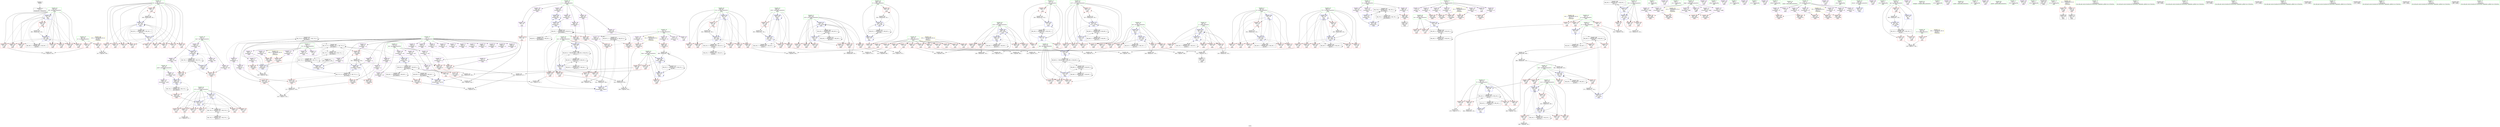 digraph "SVFG" {
	label="SVFG";

	Node0x558e73cbcd80 [shape=record,color=grey,label="{NodeID: 0\nNullPtr}"];
	Node0x558e73cbcd80 -> Node0x558e73cbf140[style=solid];
	Node0x558e73d14200 [shape=record,color=grey,label="{NodeID: 443\n255 = cmp(253, 254, )\n}"];
	Node0x558e73d0c630 [shape=record,color=blue,label="{NodeID: 360\n453\<--455\narrayidx146\<--\nmain\n}"];
	Node0x558e73d0c630 -> Node0x558e73d0c630[style=dashed];
	Node0x558e73d0c630 -> Node0x558e73d0c8a0[style=dashed];
	Node0x558e73d082c0 [shape=record,color=red,label="{NodeID: 277\n534\<--116\n\<--j175\nmain\n}"];
	Node0x558e73cfc100 [shape=record,color=red,label="{NodeID: 194\n220\<--78\n\<--i33\nmain\n}"];
	Node0x558e73cfc100 -> Node0x558e73d15400[style=solid];
	Node0x558e73cbdd80 [shape=record,color=purple,label="{NodeID: 111\n179\<--15\n\<--d2\nmain\n}"];
	Node0x558e73cbbb60 [shape=record,color=green,label="{NodeID: 28\n18\<--19\npred\<--pred_field_insensitive\nGlob }"];
	Node0x558e73cbbb60 -> Node0x558e73cbdff0[style=solid];
	Node0x558e73cbbb60 -> Node0x558e73cbe0c0[style=solid];
	Node0x558e73d09980 [shape=record,color=red,label="{NodeID: 305\n489\<--488\n\<--arrayidx161\nmain\n}"];
	Node0x558e73d09980 -> Node0x558e73cbf580[style=solid];
	Node0x558e73cfd7c0 [shape=record,color=red,label="{NodeID: 222\n303\<--88\n\<--j74\nmain\n}"];
	Node0x558e73cfd7c0 -> Node0x558e73d14980[style=solid];
	Node0x558e73cff270 [shape=record,color=purple,label="{NodeID: 139\n562\<--30\n\<--r\nmain\n}"];
	Node0x558e73cff270 -> Node0x558e73d0a270[style=solid];
	Node0x558e73cbe7f0 [shape=record,color=green,label="{NodeID: 56\n102\<--103\nver\<--ver_field_insensitive\nmain\n}"];
	Node0x558e73cbe7f0 -> Node0x558e73d06b30[style=solid];
	Node0x558e73cbe7f0 -> Node0x558e73d06c00[style=solid];
	Node0x558e73cbe7f0 -> Node0x558e73d0c150[style=solid];
	Node0x558e73d30ad0 [shape=record,color=black,label="{NodeID: 499\nMR_30V_2 = PHI(MR_30V_4, MR_30V_1, )\npts\{77 \}\n}"];
	Node0x558e73d30ad0 -> Node0x558e73d0ac30[style=dashed];
	Node0x558e73d11980 [shape=record,color=grey,label="{NodeID: 416\n437 = Binary(436, 135, )\n}"];
	Node0x558e73d11980 -> Node0x558e73d0c3c0[style=solid];
	Node0x558e73d0b040 [shape=record,color=blue,label="{NodeID: 333\n80\<--243\nj\<--inc44\nmain\n}"];
	Node0x558e73d0b040 -> Node0x558e73cfc440[style=dashed];
	Node0x558e73d0b040 -> Node0x558e73cfc510[style=dashed];
	Node0x558e73d0b040 -> Node0x558e73cfc5e0[style=dashed];
	Node0x558e73d0b040 -> Node0x558e73cfc6b0[style=dashed];
	Node0x558e73d0b040 -> Node0x558e73d0aea0[style=dashed];
	Node0x558e73d0b040 -> Node0x558e73d0b040[style=dashed];
	Node0x558e73d0b040 -> Node0x558e73d314d0[style=dashed];
	Node0x558e73d06cd0 [shape=record,color=red,label="{NodeID: 250\n408\<--104\n\<--j123\nmain\n}"];
	Node0x558e73d06cd0 -> Node0x558e73d15b80[style=solid];
	Node0x558e73d00930 [shape=record,color=red,label="{NodeID: 167\n304\<--66\n\<--n\nmain\n}"];
	Node0x558e73d00930 -> Node0x558e73d14980[style=solid];
	Node0x558e73cfb5a0 [shape=record,color=purple,label="{NodeID: 84\n321\<--4\narrayidx83\<--g\nmain\n}"];
	Node0x558e73cfb5a0 -> Node0x558e73d08fc0[style=solid];
	Node0x558e73cbadb0 [shape=record,color=green,label="{NodeID: 1\n33\<--1\n.str\<--dummyObj\nGlob }"];
	Node0x558e73d14380 [shape=record,color=grey,label="{NodeID: 444\n269 = cmp(259, 268, )\n}"];
	Node0x558e73d0c700 [shape=record,color=blue,label="{NodeID: 361\n457\<--459\narrayidx147\<--\nmain\n}"];
	Node0x558e73d0c700 -> Node0x558e73d0c700[style=dashed];
	Node0x558e73d0c700 -> Node0x558e73d3e9e0[style=dashed];
	Node0x558e73d08390 [shape=record,color=red,label="{NodeID: 278\n542\<--116\n\<--j175\nmain\n}"];
	Node0x558e73cfc1d0 [shape=record,color=red,label="{NodeID: 195\n230\<--78\n\<--i33\nmain\n}"];
	Node0x558e73cfc1d0 -> Node0x558e73d16180[style=solid];
	Node0x558e73cbde50 [shape=record,color=purple,label="{NodeID: 112\n258\<--15\narrayidx53\<--d2\nmain\n}"];
	Node0x558e73cbde50 -> Node0x558e73d08870[style=solid];
	Node0x558e73cbbc60 [shape=record,color=green,label="{NodeID: 29\n20\<--21\nlast\<--last_field_insensitive\nGlob }"];
	Node0x558e73cbbc60 -> Node0x558e73cfdfc0[style=solid];
	Node0x558e73cbbc60 -> Node0x558e73cfe090[style=solid];
	Node0x558e73cbbc60 -> Node0x558e73cfe160[style=solid];
	Node0x558e73cbbc60 -> Node0x558e73cfe230[style=solid];
	Node0x558e73d09a50 [shape=record,color=red,label="{NodeID: 306\n494\<--493\n\<--arrayidx162\nmain\n}"];
	Node0x558e73d09a50 -> Node0x558e73d14080[style=solid];
	Node0x558e73cfd890 [shape=record,color=red,label="{NodeID: 223\n314\<--88\n\<--j74\nmain\n}"];
	Node0x558e73cff340 [shape=record,color=purple,label="{NodeID: 140\n121\<--33\n\<--.str\nmain\n}"];
	Node0x558e73cbe8c0 [shape=record,color=green,label="{NodeID: 57\n104\<--105\nj123\<--j123_field_insensitive\nmain\n}"];
	Node0x558e73cbe8c0 -> Node0x558e73d06cd0[style=solid];
	Node0x558e73cbe8c0 -> Node0x558e73d06da0[style=solid];
	Node0x558e73cbe8c0 -> Node0x558e73d06e70[style=solid];
	Node0x558e73cbe8c0 -> Node0x558e73d06f40[style=solid];
	Node0x558e73cbe8c0 -> Node0x558e73d07010[style=solid];
	Node0x558e73cbe8c0 -> Node0x558e73d070e0[style=solid];
	Node0x558e73cbe8c0 -> Node0x558e73d0c220[style=solid];
	Node0x558e73cbe8c0 -> Node0x558e73d0c3c0[style=solid];
	Node0x558e73d30fd0 [shape=record,color=black,label="{NodeID: 500\nMR_32V_2 = PHI(MR_32V_4, MR_32V_1, )\npts\{79 \}\n}"];
	Node0x558e73d30fd0 -> Node0x558e73d0add0[style=dashed];
	Node0x558e73d11b00 [shape=record,color=grey,label="{NodeID: 417\n367 = Binary(365, 366, )\n}"];
	Node0x558e73d11b00 -> Node0x558e73d11c80[style=solid];
	Node0x558e73d0b110 [shape=record,color=blue,label="{NodeID: 334\n78\<--248\ni33\<--inc47\nmain\n}"];
	Node0x558e73d0b110 -> Node0x558e73cfc100[style=dashed];
	Node0x558e73d0b110 -> Node0x558e73cfc1d0[style=dashed];
	Node0x558e73d0b110 -> Node0x558e73cfc2a0[style=dashed];
	Node0x558e73d0b110 -> Node0x558e73cfc370[style=dashed];
	Node0x558e73d0b110 -> Node0x558e73d0b110[style=dashed];
	Node0x558e73d0b110 -> Node0x558e73d30fd0[style=dashed];
	Node0x558e73d06da0 [shape=record,color=red,label="{NodeID: 251\n414\<--104\n\<--j123\nmain\n}"];
	Node0x558e73d00a00 [shape=record,color=red,label="{NodeID: 168\n374\<--66\n\<--n\nmain\n}"];
	Node0x558e73d00a00 -> Node0x558e73d14f80[style=solid];
	Node0x558e73cfb670 [shape=record,color=purple,label="{NodeID: 85\n326\<--4\narrayidx86\<--g\nmain\n}"];
	Node0x558e73cba5d0 [shape=record,color=green,label="{NodeID: 2\n35\<--1\n.str.1\<--dummyObj\nGlob }"];
	Node0x558e73d14500 [shape=record,color=grey,label="{NodeID: 445\n485 = cmp(483, 484, )\n}"];
	Node0x558e73d0c7d0 [shape=record,color=blue,label="{NodeID: 362\n106\<--462\ni142\<--inc149\nmain\n}"];
	Node0x558e73d0c7d0 -> Node0x558e73d071b0[style=dashed];
	Node0x558e73d0c7d0 -> Node0x558e73d07280[style=dashed];
	Node0x558e73d0c7d0 -> Node0x558e73d07350[style=dashed];
	Node0x558e73d0c7d0 -> Node0x558e73d07420[style=dashed];
	Node0x558e73d0c7d0 -> Node0x558e73d0c560[style=dashed];
	Node0x558e73d0c7d0 -> Node0x558e73d0c7d0[style=dashed];
	Node0x558e73d0c7d0 -> Node0x558e73d35de0[style=dashed];
	Node0x558e73d08460 [shape=record,color=red,label="{NodeID: 279\n546\<--116\n\<--j175\nmain\n}"];
	Node0x558e73cfc2a0 [shape=record,color=red,label="{NodeID: 196\n236\<--78\n\<--i33\nmain\n}"];
	Node0x558e73cbdf20 [shape=record,color=purple,label="{NodeID: 113\n272\<--15\narrayidx59\<--d2\nmain\n}"];
	Node0x558e73cbdf20 -> Node0x558e73d08bb0[style=solid];
	Node0x558e73cbbd60 [shape=record,color=green,label="{NodeID: 30\n22\<--24\nedge\<--edge_field_insensitive\nGlob }"];
	Node0x558e73cbbd60 -> Node0x558e73cfe300[style=solid];
	Node0x558e73cbbd60 -> Node0x558e73cfe3d0[style=solid];
	Node0x558e73cbbd60 -> Node0x558e73cfe4a0[style=solid];
	Node0x558e73cbbd60 -> Node0x558e73cfe570[style=solid];
	Node0x558e73cbbd60 -> Node0x558e73cfe640[style=solid];
	Node0x558e73cbbd60 -> Node0x558e73cfff70[style=solid];
	Node0x558e73d09b20 [shape=record,color=red,label="{NodeID: 307\n500\<--499\n\<--arrayidx165\nmain\n}"];
	Node0x558e73d09b20 -> Node0x558e73d0ccb0[style=solid];
	Node0x558e73cfd960 [shape=record,color=red,label="{NodeID: 224\n320\<--88\n\<--j74\nmain\n}"];
	Node0x558e73cff410 [shape=record,color=purple,label="{NodeID: 141\n122\<--35\n\<--.str.1\nmain\n}"];
	Node0x558e73cbe990 [shape=record,color=green,label="{NodeID: 58\n106\<--107\ni142\<--i142_field_insensitive\nmain\n}"];
	Node0x558e73cbe990 -> Node0x558e73d071b0[style=solid];
	Node0x558e73cbe990 -> Node0x558e73d07280[style=solid];
	Node0x558e73cbe990 -> Node0x558e73d07350[style=solid];
	Node0x558e73cbe990 -> Node0x558e73d07420[style=solid];
	Node0x558e73cbe990 -> Node0x558e73d0c560[style=solid];
	Node0x558e73cbe990 -> Node0x558e73d0c7d0[style=solid];
	Node0x558e73d314d0 [shape=record,color=black,label="{NodeID: 501\nMR_34V_2 = PHI(MR_34V_3, MR_34V_1, )\npts\{81 \}\n}"];
	Node0x558e73d314d0 -> Node0x558e73d0aea0[style=dashed];
	Node0x558e73d314d0 -> Node0x558e73d314d0[style=dashed];
	Node0x558e73d11c80 [shape=record,color=grey,label="{NodeID: 418\n368 = Binary(367, 135, )\n}"];
	Node0x558e73d11c80 -> Node0x558e73d11e00[style=solid];
	Node0x558e73d0b1e0 [shape=record,color=blue,label="{NodeID: 335\n82\<--135\ni49\<--\nmain\n}"];
	Node0x558e73d0b1e0 -> Node0x558e73cfc780[style=dashed];
	Node0x558e73d0b1e0 -> Node0x558e73cfc850[style=dashed];
	Node0x558e73d0b1e0 -> Node0x558e73cfc920[style=dashed];
	Node0x558e73d0b1e0 -> Node0x558e73cfc9f0[style=dashed];
	Node0x558e73d0b1e0 -> Node0x558e73cfcac0[style=dashed];
	Node0x558e73d0b1e0 -> Node0x558e73cfcb90[style=dashed];
	Node0x558e73d0b1e0 -> Node0x558e73cfcc60[style=dashed];
	Node0x558e73d0b1e0 -> Node0x558e73cfcd30[style=dashed];
	Node0x558e73d0b1e0 -> Node0x558e73d0b380[style=dashed];
	Node0x558e73d0b1e0 -> Node0x558e73d319d0[style=dashed];
	Node0x558e73d06e70 [shape=record,color=red,label="{NodeID: 252\n419\<--104\n\<--j123\nmain\n}"];
	Node0x558e73d00ad0 [shape=record,color=red,label="{NodeID: 169\n409\<--66\n\<--n\nmain\n}"];
	Node0x558e73d00ad0 -> Node0x558e73d15b80[style=solid];
	Node0x558e73cfb740 [shape=record,color=purple,label="{NodeID: 86\n328\<--4\narrayidx87\<--g\nmain\n}"];
	Node0x558e73cfb740 -> Node0x558e73d09090[style=solid];
	Node0x558e73cbab00 [shape=record,color=green,label="{NodeID: 3\n37\<--1\nstdin\<--dummyObj\nGlob }"];
	Node0x558e73d14680 [shape=record,color=grey,label="{NodeID: 446\n450 = cmp(448, 449, )\n}"];
	Node0x558e73d0c8a0 [shape=record,color=blue,label="{NodeID: 363\n470\<--157\narrayidx153\<--\nmain\n}"];
	Node0x558e73d0c8a0 -> Node0x558e73d3eee0[style=dashed];
	Node0x558e73d08530 [shape=record,color=red,label="{NodeID: 280\n552\<--116\n\<--j175\nmain\n}"];
	Node0x558e73cfc370 [shape=record,color=red,label="{NodeID: 197\n247\<--78\n\<--i33\nmain\n}"];
	Node0x558e73cfc370 -> Node0x558e73d12580[style=solid];
	Node0x558e73cbdff0 [shape=record,color=purple,label="{NodeID: 114\n189\<--18\narrayidx18\<--pred\nmain\n}"];
	Node0x558e73cbdff0 -> Node0x558e73d0a9c0[style=solid];
	Node0x558e73cbbe60 [shape=record,color=green,label="{NodeID: 31\n25\<--26\nb\<--b_field_insensitive\nGlob }"];
	Node0x558e73cbbe60 -> Node0x558e73cfe710[style=solid];
	Node0x558e73cbbe60 -> Node0x558e73cfe7e0[style=solid];
	Node0x558e73cbbe60 -> Node0x558e73cfe8b0[style=solid];
	Node0x558e73d09bf0 [shape=record,color=red,label="{NodeID: 308\n517\<--516\n\<--arrayidx171\nmain\n}"];
	Node0x558e73d09bf0 -> Node0x558e73d16000[style=solid];
	Node0x558e73cfda30 [shape=record,color=red,label="{NodeID: 225\n332\<--88\n\<--j74\nmain\n}"];
	Node0x558e73cff4e0 [shape=record,color=purple,label="{NodeID: 142\n127\<--38\n\<--.str.2\nmain\n}"];
	Node0x558e73cbea60 [shape=record,color=green,label="{NodeID: 59\n108\<--109\nit\<--it_field_insensitive\nmain\n}"];
	Node0x558e73cbea60 -> Node0x558e73d074f0[style=solid];
	Node0x558e73cbea60 -> Node0x558e73d075c0[style=solid];
	Node0x558e73cbea60 -> Node0x558e73d0c970[style=solid];
	Node0x558e73cbea60 -> Node0x558e73d0d260[style=solid];
	Node0x558e73d319d0 [shape=record,color=black,label="{NodeID: 502\nMR_36V_2 = PHI(MR_36V_4, MR_36V_1, )\npts\{83 \}\n}"];
	Node0x558e73d319d0 -> Node0x558e73d0b1e0[style=dashed];
	Node0x558e73d11e00 [shape=record,color=grey,label="{NodeID: 419\n369 = Binary(368, 135, )\n}"];
	Node0x558e73d11e00 -> Node0x558e73d0bba0[style=solid];
	Node0x558e73d0b2b0 [shape=record,color=blue,label="{NodeID: 336\n281\<--273\narrayidx63\<--\nmain\n}"];
	Node0x558e73d0b2b0 -> Node0x558e73d41be0[style=dashed];
	Node0x558e73d06f40 [shape=record,color=red,label="{NodeID: 253\n426\<--104\n\<--j123\nmain\n}"];
	Node0x558e73d00ba0 [shape=record,color=red,label="{NodeID: 170\n449\<--66\n\<--n\nmain\n}"];
	Node0x558e73d00ba0 -> Node0x558e73d14680[style=solid];
	Node0x558e73cfb810 [shape=record,color=purple,label="{NodeID: 87\n331\<--4\narrayidx88\<--g\nmain\n}"];
	Node0x558e73cbab90 [shape=record,color=green,label="{NodeID: 4\n38\<--1\n.str.2\<--dummyObj\nGlob }"];
	Node0x558e73d14800 [shape=record,color=grey,label="{NodeID: 447\n299 = cmp(297, 298, )\n}"];
	Node0x558e73d0c970 [shape=record,color=blue,label="{NodeID: 364\n108\<--135\nit\<--\nmain\n}"];
	Node0x558e73d0c970 -> Node0x558e73d074f0[style=dashed];
	Node0x558e73d0c970 -> Node0x558e73d075c0[style=dashed];
	Node0x558e73d0c970 -> Node0x558e73d0c970[style=dashed];
	Node0x558e73d0c970 -> Node0x558e73d0d260[style=dashed];
	Node0x558e73d0c970 -> Node0x558e73d362e0[style=dashed];
	Node0x558e73d08600 [shape=record,color=red,label="{NodeID: 281\n185\<--184\n\<--arrayidx16\nmain\n}"];
	Node0x558e73cfc440 [shape=record,color=red,label="{NodeID: 198\n226\<--80\n\<--j\nmain\n}"];
	Node0x558e73cfc440 -> Node0x558e73d15880[style=solid];
	Node0x558e73cbe0c0 [shape=record,color=purple,label="{NodeID: 115\n553\<--18\narrayidx191\<--pred\nmain\n}"];
	Node0x558e73cbe0c0 -> Node0x558e73d0a1a0[style=solid];
	Node0x558e73cbbf60 [shape=record,color=green,label="{NodeID: 32\n27\<--29\nmx\<--mx_field_insensitive\nGlob }"];
	Node0x558e73cbbf60 -> Node0x558e73cfe980[style=solid];
	Node0x558e73cbbf60 -> Node0x558e73cfea50[style=solid];
	Node0x558e73cbbf60 -> Node0x558e73cfeb20[style=solid];
	Node0x558e73cbbf60 -> Node0x558e73cfebf0[style=solid];
	Node0x558e73cbbf60 -> Node0x558e73cfecc0[style=solid];
	Node0x558e73d09cc0 [shape=record,color=red,label="{NodeID: 309\n523\<--522\n\<--arrayidx176\nmain\n}"];
	Node0x558e73d09cc0 -> Node0x558e73d0cff0[style=solid];
	Node0x558e73cfdb00 [shape=record,color=red,label="{NodeID: 226\n338\<--88\n\<--j74\nmain\n}"];
	Node0x558e73cff5b0 [shape=record,color=purple,label="{NodeID: 143\n128\<--40\n\<--.str.3\nmain\n}"];
	Node0x558e73cbeb30 [shape=record,color=green,label="{NodeID: 60\n110\<--111\nmn\<--mn_field_insensitive\nmain\n}"];
	Node0x558e73cbeb30 -> Node0x558e73d07690[style=solid];
	Node0x558e73cbeb30 -> Node0x558e73d07760[style=solid];
	Node0x558e73cbeb30 -> Node0x558e73d07830[style=solid];
	Node0x558e73cbeb30 -> Node0x558e73d07900[style=solid];
	Node0x558e73cbeb30 -> Node0x558e73d0ca40[style=solid];
	Node0x558e73cbeb30 -> Node0x558e73d0ccb0[style=solid];
	Node0x558e73d266d0 [shape=record,color=black,label="{NodeID: 503\nMR_38V_2 = PHI(MR_38V_4, MR_38V_1, )\npts\{85 \}\n}"];
	Node0x558e73d266d0 -> Node0x558e73d0b450[style=dashed];
	Node0x558e73d11f80 [shape=record,color=grey,label="{NodeID: 420\n286 = Binary(285, 135, )\n}"];
	Node0x558e73d11f80 -> Node0x558e73d0b380[style=solid];
	Node0x558e73d0b380 [shape=record,color=blue,label="{NodeID: 337\n82\<--286\ni49\<--inc65\nmain\n}"];
	Node0x558e73d0b380 -> Node0x558e73cfc780[style=dashed];
	Node0x558e73d0b380 -> Node0x558e73cfc850[style=dashed];
	Node0x558e73d0b380 -> Node0x558e73cfc920[style=dashed];
	Node0x558e73d0b380 -> Node0x558e73cfc9f0[style=dashed];
	Node0x558e73d0b380 -> Node0x558e73cfcac0[style=dashed];
	Node0x558e73d0b380 -> Node0x558e73cfcb90[style=dashed];
	Node0x558e73d0b380 -> Node0x558e73cfcc60[style=dashed];
	Node0x558e73d0b380 -> Node0x558e73cfcd30[style=dashed];
	Node0x558e73d0b380 -> Node0x558e73d0b380[style=dashed];
	Node0x558e73d0b380 -> Node0x558e73d319d0[style=dashed];
	Node0x558e73d07010 [shape=record,color=red,label="{NodeID: 254\n431\<--104\n\<--j123\nmain\n}"];
	Node0x558e73d00c70 [shape=record,color=red,label="{NodeID: 171\n475\<--66\n\<--n\nmain\n}"];
	Node0x558e73d00c70 -> Node0x558e73d13f00[style=solid];
	Node0x558e73cfb8e0 [shape=record,color=purple,label="{NodeID: 88\n333\<--4\narrayidx89\<--g\nmain\n}"];
	Node0x558e73cfb8e0 -> Node0x558e73d09160[style=solid];
	Node0x558e73cfaa80 [shape=record,color=green,label="{NodeID: 5\n40\<--1\n.str.3\<--dummyObj\nGlob }"];
	Node0x558e73d14980 [shape=record,color=grey,label="{NodeID: 448\n305 = cmp(303, 304, )\n}"];
	Node0x558e73d0ca40 [shape=record,color=blue,label="{NodeID: 365\n110\<--479\nmn\<--\nmain\n}"];
	Node0x558e73d0ca40 -> Node0x558e73d07690[style=dashed];
	Node0x558e73d0ca40 -> Node0x558e73d07760[style=dashed];
	Node0x558e73d0ca40 -> Node0x558e73d07830[style=dashed];
	Node0x558e73d0ca40 -> Node0x558e73d07900[style=dashed];
	Node0x558e73d0ca40 -> Node0x558e73d0ccb0[style=dashed];
	Node0x558e73d0ca40 -> Node0x558e73d2c9d0[style=dashed];
	Node0x558e73d0ca40 -> Node0x558e73d3d5e0[style=dashed];
	Node0x558e73d086d0 [shape=record,color=red,label="{NodeID: 282\n187\<--186\n\<--arrayidx17\nmain\n}"];
	Node0x558e73d086d0 -> Node0x558e73d0a9c0[style=solid];
	Node0x558e73cfc510 [shape=record,color=red,label="{NodeID: 199\n231\<--80\n\<--j\nmain\n}"];
	Node0x558e73cfc510 -> Node0x558e73d16180[style=solid];
	Node0x558e73cfdfc0 [shape=record,color=purple,label="{NodeID: 116\n155\<--20\narrayidx\<--last\nmain\n}"];
	Node0x558e73cfdfc0 -> Node0x558e73d0a750[style=solid];
	Node0x558e73cbc060 [shape=record,color=green,label="{NodeID: 33\n30\<--32\nr\<--r_field_insensitive\nGlob }"];
	Node0x558e73cbc060 -> Node0x558e73cfed90[style=solid];
	Node0x558e73cbc060 -> Node0x558e73cfee60[style=solid];
	Node0x558e73cbc060 -> Node0x558e73cfef30[style=solid];
	Node0x558e73cbc060 -> Node0x558e73cff000[style=solid];
	Node0x558e73cbc060 -> Node0x558e73cff0d0[style=solid];
	Node0x558e73cbc060 -> Node0x558e73cff1a0[style=solid];
	Node0x558e73cbc060 -> Node0x558e73cff270[style=solid];
	Node0x558e73d09d90 [shape=record,color=red,label="{NodeID: 310\n532\<--531\n\<--arrayidx180\nmain\n}"];
	Node0x558e73d09d90 -> Node0x558e73d13c00[style=solid];
	Node0x558e73cfdbd0 [shape=record,color=red,label="{NodeID: 227\n343\<--88\n\<--j74\nmain\n}"];
	Node0x558e73cfdbd0 -> Node0x558e73d13780[style=solid];
	Node0x558e73cff680 [shape=record,color=purple,label="{NodeID: 144\n130\<--43\n\<--.str.4\nmain\n}"];
	Node0x558e73cbec00 [shape=record,color=green,label="{NodeID: 61\n112\<--113\nkm\<--km_field_insensitive\nmain\n}"];
	Node0x558e73cbec00 -> Node0x558e73d079d0[style=solid];
	Node0x558e73cbec00 -> Node0x558e73d07aa0[style=solid];
	Node0x558e73cbec00 -> Node0x558e73d07b70[style=solid];
	Node0x558e73cbec00 -> Node0x558e73d0cb10[style=solid];
	Node0x558e73cbec00 -> Node0x558e73d0cd80[style=solid];
	Node0x558e73d26bd0 [shape=record,color=black,label="{NodeID: 504\nMR_40V_2 = PHI(MR_40V_3, MR_40V_1, )\npts\{87 \}\n}"];
	Node0x558e73d26bd0 -> Node0x558e73d0b520[style=dashed];
	Node0x558e73d26bd0 -> Node0x558e73d26bd0[style=dashed];
	Node0x558e73d12100 [shape=record,color=grey,label="{NodeID: 421\n243 = Binary(242, 135, )\n}"];
	Node0x558e73d12100 -> Node0x558e73d0b040[style=solid];
	Node0x558e73d0b450 [shape=record,color=blue,label="{NodeID: 338\n84\<--135\nk\<--\nmain\n}"];
	Node0x558e73d0b450 -> Node0x558e73cfce00[style=dashed];
	Node0x558e73d0b450 -> Node0x558e73cfced0[style=dashed];
	Node0x558e73d0b450 -> Node0x558e73cfcfa0[style=dashed];
	Node0x558e73d0b450 -> Node0x558e73cfd070[style=dashed];
	Node0x558e73d0b450 -> Node0x558e73cfd140[style=dashed];
	Node0x558e73d0b450 -> Node0x558e73cfd210[style=dashed];
	Node0x558e73d0b450 -> Node0x558e73d0b930[style=dashed];
	Node0x558e73d0b450 -> Node0x558e73d266d0[style=dashed];
	Node0x558e73d070e0 [shape=record,color=red,label="{NodeID: 255\n436\<--104\n\<--j123\nmain\n}"];
	Node0x558e73d070e0 -> Node0x558e73d11980[style=solid];
	Node0x558e73d00d40 [shape=record,color=red,label="{NodeID: 172\n484\<--66\n\<--n\nmain\n}"];
	Node0x558e73d00d40 -> Node0x558e73d14500[style=solid];
	Node0x558e73cfb9b0 [shape=record,color=purple,label="{NodeID: 89\n337\<--4\narrayidx91\<--g\nmain\n}"];
	Node0x558e73cfab10 [shape=record,color=green,label="{NodeID: 6\n42\<--1\nstdout\<--dummyObj\nGlob }"];
	Node0x558e73d14b00 [shape=record,color=grey,label="{NodeID: 449\n363 = cmp(361, 362, )\n}"];
	Node0x558e73d0cb10 [shape=record,color=blue,label="{NodeID: 366\n112\<--443\nkm\<--\nmain\n}"];
	Node0x558e73d0cb10 -> Node0x558e73d079d0[style=dashed];
	Node0x558e73d0cb10 -> Node0x558e73d07aa0[style=dashed];
	Node0x558e73d0cb10 -> Node0x558e73d07b70[style=dashed];
	Node0x558e73d0cb10 -> Node0x558e73d0cd80[style=dashed];
	Node0x558e73d0cb10 -> Node0x558e73d2ced0[style=dashed];
	Node0x558e73d0cb10 -> Node0x558e73d3dae0[style=dashed];
	Node0x558e73d087a0 [shape=record,color=red,label="{NodeID: 283\n194\<--193\n\<--arrayidx19\nmain\n}"];
	Node0x558e73cfc5e0 [shape=record,color=red,label="{NodeID: 200\n238\<--80\n\<--j\nmain\n}"];
	Node0x558e73cfe090 [shape=record,color=purple,label="{NodeID: 117\n186\<--20\narrayidx17\<--last\nmain\n}"];
	Node0x558e73cfe090 -> Node0x558e73d086d0[style=solid];
	Node0x558e73cbc160 [shape=record,color=green,label="{NodeID: 34\n57\<--58\nmain\<--main_field_insensitive\n}"];
	Node0x558e73d09e60 [shape=record,color=red,label="{NodeID: 311\n536\<--535\n\<--arrayidx182\nmain\n}"];
	Node0x558e73cfdca0 [shape=record,color=red,label="{NodeID: 228\n361\<--90\n\<--ll\nmain\n}"];
	Node0x558e73cfdca0 -> Node0x558e73d14b00[style=solid];
	Node0x558e73cff750 [shape=record,color=purple,label="{NodeID: 145\n142\<--45\n\<--.str.5\nmain\n}"];
	Node0x558e73cbecd0 [shape=record,color=green,label="{NodeID: 62\n114\<--115\ni157\<--i157_field_insensitive\nmain\n}"];
	Node0x558e73cbecd0 -> Node0x558e73d07c40[style=solid];
	Node0x558e73cbecd0 -> Node0x558e73d07d10[style=solid];
	Node0x558e73cbecd0 -> Node0x558e73d07de0[style=solid];
	Node0x558e73cbecd0 -> Node0x558e73d07eb0[style=solid];
	Node0x558e73cbecd0 -> Node0x558e73d07f80[style=solid];
	Node0x558e73cbecd0 -> Node0x558e73d08050[style=solid];
	Node0x558e73cbecd0 -> Node0x558e73d0cbe0[style=solid];
	Node0x558e73cbecd0 -> Node0x558e73d0ce50[style=solid];
	Node0x558e73d26cc0 [shape=record,color=black,label="{NodeID: 505\nMR_42V_2 = PHI(MR_42V_3, MR_42V_1, )\npts\{89 \}\n}"];
	Node0x558e73d26cc0 -> Node0x558e73d2e2d0[style=dashed];
	Node0x558e73d26cc0 -> Node0x558e73d26cc0[style=dashed];
	Node0x558e73d12280 [shape=record,color=grey,label="{NodeID: 422\n507 = Binary(506, 135, )\n}"];
	Node0x558e73d12280 -> Node0x558e73d0ce50[style=solid];
	Node0x558e73d0b520 [shape=record,color=blue,label="{NodeID: 339\n86\<--135\ni70\<--\nmain\n}"];
	Node0x558e73d0b520 -> Node0x558e73cfd2e0[style=dashed];
	Node0x558e73d0b520 -> Node0x558e73cfd3b0[style=dashed];
	Node0x558e73d0b520 -> Node0x558e73cfd480[style=dashed];
	Node0x558e73d0b520 -> Node0x558e73cfd550[style=dashed];
	Node0x558e73d0b520 -> Node0x558e73cfd620[style=dashed];
	Node0x558e73d0b520 -> Node0x558e73cfd6f0[style=dashed];
	Node0x558e73d0b520 -> Node0x558e73d0b520[style=dashed];
	Node0x558e73d0b520 -> Node0x558e73d0b860[style=dashed];
	Node0x558e73d0b520 -> Node0x558e73d26bd0[style=dashed];
	Node0x558e73d071b0 [shape=record,color=red,label="{NodeID: 256\n448\<--106\n\<--i142\nmain\n}"];
	Node0x558e73d071b0 -> Node0x558e73d14680[style=solid];
	Node0x558e73d00e10 [shape=record,color=red,label="{NodeID: 173\n166\<--68\n\<--m\nmain\n}"];
	Node0x558e73d00e10 -> Node0x558e73d15580[style=solid];
	Node0x558e73cfba80 [shape=record,color=purple,label="{NodeID: 90\n339\<--4\narrayidx92\<--g\nmain\n}"];
	Node0x558e73cfba80 -> Node0x558e73d0b6c0[style=solid];
	Node0x558e73cbb9b0 [shape=record,color=green,label="{NodeID: 7\n43\<--1\n.str.4\<--dummyObj\nGlob }"];
	Node0x558e73d14c80 [shape=record,color=grey,label="{NodeID: 450\n422 = cmp(418, 421, )\n}"];
	Node0x558e73d0cbe0 [shape=record,color=blue,label="{NodeID: 367\n114\<--135\ni157\<--\nmain\n}"];
	Node0x558e73d0cbe0 -> Node0x558e73d07c40[style=dashed];
	Node0x558e73d0cbe0 -> Node0x558e73d07d10[style=dashed];
	Node0x558e73d0cbe0 -> Node0x558e73d07de0[style=dashed];
	Node0x558e73d0cbe0 -> Node0x558e73d07eb0[style=dashed];
	Node0x558e73d0cbe0 -> Node0x558e73d07f80[style=dashed];
	Node0x558e73d0cbe0 -> Node0x558e73d08050[style=dashed];
	Node0x558e73d0cbe0 -> Node0x558e73d0ce50[style=dashed];
	Node0x558e73d0cbe0 -> Node0x558e73d3dfe0[style=dashed];
	Node0x558e73d08870 [shape=record,color=red,label="{NodeID: 284\n259\<--258\n\<--arrayidx53\nmain\n}"];
	Node0x558e73d08870 -> Node0x558e73d14380[style=solid];
	Node0x558e73cfc6b0 [shape=record,color=red,label="{NodeID: 201\n242\<--80\n\<--j\nmain\n}"];
	Node0x558e73cfc6b0 -> Node0x558e73d12100[style=solid];
	Node0x558e73cfe160 [shape=record,color=purple,label="{NodeID: 118\n195\<--20\narrayidx20\<--last\nmain\n}"];
	Node0x558e73cfe160 -> Node0x558e73d0aa90[style=solid];
	Node0x558e73cbc260 [shape=record,color=green,label="{NodeID: 35\n60\<--61\nretval\<--retval_field_insensitive\nmain\n}"];
	Node0x558e73cbc260 -> Node0x558e73d0a4e0[style=solid];
	Node0x558e73d09f30 [shape=record,color=red,label="{NodeID: 312\n538\<--537\n\<--arrayidx183\nmain\n}"];
	Node0x558e73d09f30 -> Node0x558e73d15700[style=solid];
	Node0x558e73cfdd70 [shape=record,color=red,label="{NodeID: 229\n365\<--90\n\<--ll\nmain\n}"];
	Node0x558e73cfdd70 -> Node0x558e73d11b00[style=solid];
	Node0x558e73cff820 [shape=record,color=purple,label="{NodeID: 146\n146\<--47\n\<--.str.6\nmain\n}"];
	Node0x558e73cbeda0 [shape=record,color=green,label="{NodeID: 63\n116\<--117\nj175\<--j175_field_insensitive\nmain\n}"];
	Node0x558e73cbeda0 -> Node0x558e73d08120[style=solid];
	Node0x558e73cbeda0 -> Node0x558e73d081f0[style=solid];
	Node0x558e73cbeda0 -> Node0x558e73d082c0[style=solid];
	Node0x558e73cbeda0 -> Node0x558e73d08390[style=solid];
	Node0x558e73cbeda0 -> Node0x558e73d08460[style=solid];
	Node0x558e73cbeda0 -> Node0x558e73d08530[style=solid];
	Node0x558e73cbeda0 -> Node0x558e73d0cff0[style=solid];
	Node0x558e73cbeda0 -> Node0x558e73d0d190[style=solid];
	Node0x558e73d26db0 [shape=record,color=black,label="{NodeID: 506\nMR_44V_2 = PHI(MR_44V_4, MR_44V_1, )\npts\{91 \}\n}"];
	Node0x558e73d26db0 -> Node0x558e73d0ba00[style=dashed];
	Node0x558e73d12400 [shape=record,color=grey,label="{NodeID: 423\n349 = Binary(348, 135, )\n}"];
	Node0x558e73d12400 -> Node0x558e73d0b860[style=solid];
	Node0x558e73d0b5f0 [shape=record,color=blue,label="{NodeID: 340\n88\<--135\nj74\<--\nmain\n}"];
	Node0x558e73d0b5f0 -> Node0x558e73cfd7c0[style=dashed];
	Node0x558e73d0b5f0 -> Node0x558e73cfd890[style=dashed];
	Node0x558e73d0b5f0 -> Node0x558e73cfd960[style=dashed];
	Node0x558e73d0b5f0 -> Node0x558e73cfda30[style=dashed];
	Node0x558e73d0b5f0 -> Node0x558e73cfdb00[style=dashed];
	Node0x558e73d0b5f0 -> Node0x558e73cfdbd0[style=dashed];
	Node0x558e73d0b5f0 -> Node0x558e73d0b790[style=dashed];
	Node0x558e73d0b5f0 -> Node0x558e73d2e2d0[style=dashed];
	Node0x558e73d07280 [shape=record,color=red,label="{NodeID: 257\n452\<--106\n\<--i142\nmain\n}"];
	Node0x558e73d00ee0 [shape=record,color=red,label="{NodeID: 174\n254\<--68\n\<--m\nmain\n}"];
	Node0x558e73d00ee0 -> Node0x558e73d14200[style=solid];
	Node0x558e73cfbb50 [shape=record,color=purple,label="{NodeID: 91\n413\<--4\narrayidx127\<--g\nmain\n}"];
	Node0x558e73cbba40 [shape=record,color=green,label="{NodeID: 8\n45\<--1\n.str.5\<--dummyObj\nGlob }"];
	Node0x558e73d14e00 [shape=record,color=grey,label="{NodeID: 451\n566 = cmp(563, 565, )\n}"];
	Node0x558e73d0ccb0 [shape=record,color=blue,label="{NodeID: 368\n110\<--500\nmn\<--\nmain\n}"];
	Node0x558e73d0ccb0 -> Node0x558e73d2c9d0[style=dashed];
	Node0x558e73d08940 [shape=record,color=red,label="{NodeID: 285\n262\<--261\n\<--arrayidx54\nmain\n}"];
	Node0x558e73cfc780 [shape=record,color=red,label="{NodeID: 202\n253\<--82\n\<--i49\nmain\n}"];
	Node0x558e73cfc780 -> Node0x558e73d14200[style=solid];
	Node0x558e73cfe230 [shape=record,color=purple,label="{NodeID: 119\n522\<--20\narrayidx176\<--last\nmain\n}"];
	Node0x558e73cfe230 -> Node0x558e73d09cc0[style=solid];
	Node0x558e73cbc330 [shape=record,color=green,label="{NodeID: 36\n62\<--63\ntt\<--tt_field_insensitive\nmain\n}"];
	Node0x558e73cbc330 -> Node0x558e73d001e0[style=solid];
	Node0x558e73d0a000 [shape=record,color=red,label="{NodeID: 313\n544\<--543\n\<--arrayidx186\nmain\n}"];
	Node0x558e73d0a000 -> Node0x558e73d13000[style=solid];
	Node0x558e73cfde40 [shape=record,color=red,label="{NodeID: 230\n576\<--90\n\<--ll\nmain\n}"];
	Node0x558e73cfde40 -> Node0x558e73d13d80[style=solid];
	Node0x558e73cff8f0 [shape=record,color=purple,label="{NodeID: 147\n181\<--49\n\<--.str.7\nmain\n}"];
	Node0x558e73cbee70 [shape=record,color=green,label="{NodeID: 64\n124\<--125\nfreopen\<--freopen_field_insensitive\n}"];
	Node0x558e73d33b10 [shape=record,color=black,label="{NodeID: 507\nMR_46V_2 = PHI(MR_46V_4, MR_46V_1, )\npts\{93 \}\n}"];
	Node0x558e73d33b10 -> Node0x558e73d0bad0[style=dashed];
	Node0x558e73d12580 [shape=record,color=grey,label="{NodeID: 424\n248 = Binary(247, 135, )\n}"];
	Node0x558e73d12580 -> Node0x558e73d0b110[style=solid];
	Node0x558e73d0b6c0 [shape=record,color=blue,label="{NodeID: 341\n339\<--335\narrayidx92\<--add90\nmain\n}"];
	Node0x558e73d0b6c0 -> Node0x558e73d3cbe0[style=dashed];
	Node0x558e73d07350 [shape=record,color=red,label="{NodeID: 258\n456\<--106\n\<--i142\nmain\n}"];
	Node0x558e73d00fb0 [shape=record,color=red,label="{NodeID: 175\n205\<--70\n\<--p\nmain\n}"];
	Node0x558e73d00fb0 -> Node0x558e73d15a00[style=solid];
	Node0x558e73cfbc20 [shape=record,color=purple,label="{NodeID: 92\n415\<--4\narrayidx128\<--g\nmain\n}"];
	Node0x558e73cfbc20 -> Node0x558e73d09570[style=solid];
	Node0x558e73cbaea0 [shape=record,color=green,label="{NodeID: 9\n47\<--1\n.str.6\<--dummyObj\nGlob }"];
	Node0x558e73d14f80 [shape=record,color=grey,label="{NodeID: 452\n375 = cmp(373, 374, )\n}"];
	Node0x558e73d0cd80 [shape=record,color=blue,label="{NodeID: 369\n112\<--502\nkm\<--\nmain\n}"];
	Node0x558e73d0cd80 -> Node0x558e73d2ced0[style=dashed];
	Node0x558e73d08a10 [shape=record,color=red,label="{NodeID: 286\n266\<--265\n\<--arrayidx56\nmain\n}"];
	Node0x558e73cfc850 [shape=record,color=red,label="{NodeID: 203\n257\<--82\n\<--i49\nmain\n}"];
	Node0x558e73cfe300 [shape=record,color=purple,label="{NodeID: 120\n209\<--22\n\<--edge\nmain\n}"];
	Node0x558e73cbc400 [shape=record,color=green,label="{NodeID: 37\n64\<--65\nqq\<--qq_field_insensitive\nmain\n}"];
	Node0x558e73cbc400 -> Node0x558e73d002b0[style=solid];
	Node0x558e73cbc400 -> Node0x558e73d00380[style=solid];
	Node0x558e73cbc400 -> Node0x558e73d00450[style=solid];
	Node0x558e73cbc400 -> Node0x558e73d0a5b0[style=solid];
	Node0x558e73cbc400 -> Node0x558e73d0d4d0[style=solid];
	Node0x558e73d0a0d0 [shape=record,color=red,label="{NodeID: 314\n548\<--547\n\<--arrayidx188\nmain\n}"];
	Node0x558e73d05da0 [shape=record,color=red,label="{NodeID: 231\n583\<--90\n\<--ll\nmain\n}"];
	Node0x558e73d05da0 -> Node0x558e73d12a00[style=solid];
	Node0x558e73cff9c0 [shape=record,color=purple,label="{NodeID: 148\n211\<--51\n\<--.str.8\nmain\n}"];
	Node0x558e73cbef40 [shape=record,color=green,label="{NodeID: 65\n132\<--133\nscanf\<--scanf_field_insensitive\n}"];
	Node0x558e73d33fe0 [shape=record,color=black,label="{NodeID: 508\nMR_48V_2 = PHI(MR_48V_3, MR_48V_1, )\npts\{95 \}\n}"];
	Node0x558e73d33fe0 -> Node0x558e73d0bba0[style=dashed];
	Node0x558e73d33fe0 -> Node0x558e73d33fe0[style=dashed];
	Node0x558e73d12700 [shape=record,color=grey,label="{NodeID: 425\n592 = Binary(591, 135, )\n}"];
	Node0x558e73d12700 -> Node0x558e73d0d4d0[style=solid];
	Node0x558e73d0b790 [shape=record,color=blue,label="{NodeID: 342\n88\<--344\nj74\<--inc95\nmain\n}"];
	Node0x558e73d0b790 -> Node0x558e73cfd7c0[style=dashed];
	Node0x558e73d0b790 -> Node0x558e73cfd890[style=dashed];
	Node0x558e73d0b790 -> Node0x558e73cfd960[style=dashed];
	Node0x558e73d0b790 -> Node0x558e73cfda30[style=dashed];
	Node0x558e73d0b790 -> Node0x558e73cfdb00[style=dashed];
	Node0x558e73d0b790 -> Node0x558e73cfdbd0[style=dashed];
	Node0x558e73d0b790 -> Node0x558e73d0b790[style=dashed];
	Node0x558e73d0b790 -> Node0x558e73d2e2d0[style=dashed];
	Node0x558e73d07420 [shape=record,color=red,label="{NodeID: 259\n461\<--106\n\<--i142\nmain\n}"];
	Node0x558e73d07420 -> Node0x558e73d12880[style=solid];
	Node0x558e73d01080 [shape=record,color=red,label="{NodeID: 176\n358\<--70\n\<--p\nmain\n}"];
	Node0x558e73d01080 -> Node0x558e73d0bad0[style=solid];
	Node0x558e73cfbcf0 [shape=record,color=purple,label="{NodeID: 93\n425\<--4\narrayidx132\<--g\nmain\n}"];
	Node0x558e73cbaf70 [shape=record,color=green,label="{NodeID: 10\n49\<--1\n.str.7\<--dummyObj\nGlob }"];
	Node0x558e73d3cbe0 [shape=record,color=black,label="{NodeID: 536\nMR_72V_13 = PHI(MR_72V_12, MR_72V_11, )\npts\{50000 \}\n}"];
	Node0x558e73d3cbe0 -> Node0x558e73d08e20[style=dashed];
	Node0x558e73d3cbe0 -> Node0x558e73d08ef0[style=dashed];
	Node0x558e73d3cbe0 -> Node0x558e73d08fc0[style=dashed];
	Node0x558e73d3cbe0 -> Node0x558e73d09090[style=dashed];
	Node0x558e73d3cbe0 -> Node0x558e73d09160[style=dashed];
	Node0x558e73d3cbe0 -> Node0x558e73d0b6c0[style=dashed];
	Node0x558e73d3cbe0 -> Node0x558e73d2e7d0[style=dashed];
	Node0x558e73d3cbe0 -> Node0x558e73d3cbe0[style=dashed];
	Node0x558e73d15100 [shape=record,color=grey,label="{NodeID: 453\n152 = cmp(150, 151, )\n}"];
	Node0x558e73d0ce50 [shape=record,color=blue,label="{NodeID: 370\n114\<--507\ni157\<--inc168\nmain\n}"];
	Node0x558e73d0ce50 -> Node0x558e73d07c40[style=dashed];
	Node0x558e73d0ce50 -> Node0x558e73d07d10[style=dashed];
	Node0x558e73d0ce50 -> Node0x558e73d07de0[style=dashed];
	Node0x558e73d0ce50 -> Node0x558e73d07eb0[style=dashed];
	Node0x558e73d0ce50 -> Node0x558e73d07f80[style=dashed];
	Node0x558e73d0ce50 -> Node0x558e73d08050[style=dashed];
	Node0x558e73d0ce50 -> Node0x558e73d0ce50[style=dashed];
	Node0x558e73d0ce50 -> Node0x558e73d3dfe0[style=dashed];
	Node0x558e73d08ae0 [shape=record,color=red,label="{NodeID: 287\n268\<--267\n\<--arrayidx57\nmain\n}"];
	Node0x558e73d08ae0 -> Node0x558e73d14380[style=solid];
	Node0x558e73cfc920 [shape=record,color=red,label="{NodeID: 204\n260\<--82\n\<--i49\nmain\n}"];
	Node0x558e73cfe3d0 [shape=record,color=purple,label="{NodeID: 121\n393\<--22\narrayidx118\<--edge\nmain\n}"];
	Node0x558e73cfe3d0 -> Node0x558e73d09230[style=solid];
	Node0x558e73cbc4d0 [shape=record,color=green,label="{NodeID: 38\n66\<--67\nn\<--n_field_insensitive\nmain\n}"];
	Node0x558e73cbc4d0 -> Node0x558e73d00520[style=solid];
	Node0x558e73cbc4d0 -> Node0x558e73d005f0[style=solid];
	Node0x558e73cbc4d0 -> Node0x558e73d006c0[style=solid];
	Node0x558e73cbc4d0 -> Node0x558e73d00790[style=solid];
	Node0x558e73cbc4d0 -> Node0x558e73d00860[style=solid];
	Node0x558e73cbc4d0 -> Node0x558e73d00930[style=solid];
	Node0x558e73cbc4d0 -> Node0x558e73d00a00[style=solid];
	Node0x558e73cbc4d0 -> Node0x558e73d00ad0[style=solid];
	Node0x558e73cbc4d0 -> Node0x558e73d00ba0[style=solid];
	Node0x558e73cbc4d0 -> Node0x558e73d00c70[style=solid];
	Node0x558e73cbc4d0 -> Node0x558e73d00d40[style=solid];
	Node0x558e73d0a1a0 [shape=record,color=red,label="{NodeID: 315\n554\<--553\n\<--arrayidx191\nmain\n}"];
	Node0x558e73d0a1a0 -> Node0x558e73d0d190[style=solid];
	Node0x558e73d05e30 [shape=record,color=red,label="{NodeID: 232\n362\<--92\n\<--rr\nmain\n}"];
	Node0x558e73d05e30 -> Node0x558e73d14b00[style=solid];
	Node0x558e73cffa90 [shape=record,color=purple,label="{NodeID: 149\n580\<--53\n\<--.str.9\nmain\n}"];
	Node0x558e73cbf040 [shape=record,color=green,label="{NodeID: 66\n144\<--145\nprintf\<--printf_field_insensitive\n}"];
	Node0x558e73d344e0 [shape=record,color=black,label="{NodeID: 509\nMR_50V_2 = PHI(MR_50V_3, MR_50V_1, )\npts\{97 \}\n}"];
	Node0x558e73d344e0 -> Node0x558e73d0bc70[style=dashed];
	Node0x558e73d344e0 -> Node0x558e73d344e0[style=dashed];
	Node0x558e73d12880 [shape=record,color=grey,label="{NodeID: 426\n462 = Binary(461, 135, )\n}"];
	Node0x558e73d12880 -> Node0x558e73d0c7d0[style=solid];
	Node0x558e73d0b860 [shape=record,color=blue,label="{NodeID: 343\n86\<--349\ni70\<--inc98\nmain\n}"];
	Node0x558e73d0b860 -> Node0x558e73cfd2e0[style=dashed];
	Node0x558e73d0b860 -> Node0x558e73cfd3b0[style=dashed];
	Node0x558e73d0b860 -> Node0x558e73cfd480[style=dashed];
	Node0x558e73d0b860 -> Node0x558e73cfd550[style=dashed];
	Node0x558e73d0b860 -> Node0x558e73cfd620[style=dashed];
	Node0x558e73d0b860 -> Node0x558e73cfd6f0[style=dashed];
	Node0x558e73d0b860 -> Node0x558e73d0b520[style=dashed];
	Node0x558e73d0b860 -> Node0x558e73d0b860[style=dashed];
	Node0x558e73d0b860 -> Node0x558e73d26bd0[style=dashed];
	Node0x558e73d074f0 [shape=record,color=red,label="{NodeID: 260\n474\<--108\n\<--it\nmain\n}"];
	Node0x558e73d074f0 -> Node0x558e73d13f00[style=solid];
	Node0x558e73d01150 [shape=record,color=red,label="{NodeID: 177\n577\<--70\n\<--p\nmain\n}"];
	Node0x558e73d01150 -> Node0x558e73d13d80[style=solid];
	Node0x558e73cfbdc0 [shape=record,color=purple,label="{NodeID: 94\n427\<--4\narrayidx133\<--g\nmain\n}"];
	Node0x558e73cfbdc0 -> Node0x558e73d09710[style=solid];
	Node0x558e73cbb040 [shape=record,color=green,label="{NodeID: 11\n51\<--1\n.str.8\<--dummyObj\nGlob }"];
	Node0x558e73d15280 [shape=record,color=grey,label="{NodeID: 454\n139 = cmp(137, 138, )\n}"];
	Node0x558e73d0cf20 [shape=record,color=blue,label="{NodeID: 371\n511\<--513\narrayidx170\<--\nmain\n}"];
	Node0x558e73d0cf20 -> Node0x558e73d3e9e0[style=dashed];
	Node0x558e73d08bb0 [shape=record,color=red,label="{NodeID: 288\n273\<--272\n\<--arrayidx59\nmain\n}"];
	Node0x558e73d08bb0 -> Node0x558e73d0b2b0[style=solid];
	Node0x558e73cfc9f0 [shape=record,color=red,label="{NodeID: 205\n264\<--82\n\<--i49\nmain\n}"];
	Node0x558e73cfe4a0 [shape=record,color=purple,label="{NodeID: 122\n401\<--22\narrayidx121\<--edge\nmain\n}"];
	Node0x558e73cfe4a0 -> Node0x558e73d093d0[style=solid];
	Node0x558e73cbc5a0 [shape=record,color=green,label="{NodeID: 39\n68\<--69\nm\<--m_field_insensitive\nmain\n}"];
	Node0x558e73cbc5a0 -> Node0x558e73d00e10[style=solid];
	Node0x558e73cbc5a0 -> Node0x558e73d00ee0[style=solid];
	Node0x558e73d45ce0 [shape=record,color=black,label="{NodeID: 565\nMR_80V_9 = PHI(MR_80V_8, MR_80V_7, )\npts\{290000 \}\n}"];
	Node0x558e73d45ce0 -> Node0x558e73d09640[style=dashed];
	Node0x558e73d45ce0 -> Node0x558e73d0c2f0[style=dashed];
	Node0x558e73d45ce0 -> Node0x558e73d411e0[style=dashed];
	Node0x558e73d45ce0 -> Node0x558e73d45ce0[style=dashed];
	Node0x558e73d0a270 [shape=record,color=red,label="{NodeID: 316\n563\<--562\n\<--\nmain\n}"];
	Node0x558e73d0a270 -> Node0x558e73d14e00[style=solid];
	Node0x558e73d05f00 [shape=record,color=red,label="{NodeID: 233\n366\<--92\n\<--rr\nmain\n}"];
	Node0x558e73d05f00 -> Node0x558e73d11b00[style=solid];
	Node0x558e73cffb60 [shape=record,color=purple,label="{NodeID: 150\n587\<--55\n\<--.str.10\nmain\n}"];
	Node0x558e73cbf140 [shape=record,color=black,label="{NodeID: 67\n2\<--3\ndummyVal\<--dummyVal\n}"];
	Node0x558e73d349e0 [shape=record,color=black,label="{NodeID: 510\nMR_52V_2 = PHI(MR_52V_3, MR_52V_1, )\npts\{99 \}\n}"];
	Node0x558e73d349e0 -> Node0x558e73d0bee0[style=dashed];
	Node0x558e73d349e0 -> Node0x558e73d349e0[style=dashed];
	Node0x558e73d12a00 [shape=record,color=grey,label="{NodeID: 427\n584 = Binary(583, 135, )\n}"];
	Node0x558e73d0b930 [shape=record,color=blue,label="{NodeID: 344\n84\<--354\nk\<--inc101\nmain\n}"];
	Node0x558e73d0b930 -> Node0x558e73cfce00[style=dashed];
	Node0x558e73d0b930 -> Node0x558e73cfced0[style=dashed];
	Node0x558e73d0b930 -> Node0x558e73cfcfa0[style=dashed];
	Node0x558e73d0b930 -> Node0x558e73cfd070[style=dashed];
	Node0x558e73d0b930 -> Node0x558e73cfd140[style=dashed];
	Node0x558e73d0b930 -> Node0x558e73cfd210[style=dashed];
	Node0x558e73d0b930 -> Node0x558e73d0b930[style=dashed];
	Node0x558e73d0b930 -> Node0x558e73d266d0[style=dashed];
	Node0x558e73d075c0 [shape=record,color=red,label="{NodeID: 261\n558\<--108\n\<--it\nmain\n}"];
	Node0x558e73d075c0 -> Node0x558e73d13300[style=solid];
	Node0x558e73d01220 [shape=record,color=red,label="{NodeID: 178\n150\<--72\n\<--i\nmain\n}"];
	Node0x558e73d01220 -> Node0x558e73d15100[style=solid];
	Node0x558e73cfbe90 [shape=record,color=purple,label="{NodeID: 95\n170\<--6\n\<--ss\nmain\n}"];
	Node0x558e73cbb110 [shape=record,color=green,label="{NodeID: 12\n53\<--1\n.str.9\<--dummyObj\nGlob }"];
	Node0x558e73d3d5e0 [shape=record,color=black,label="{NodeID: 538\nMR_64V_4 = PHI(MR_64V_6, MR_64V_3, )\npts\{111 \}\n}"];
	Node0x558e73d3d5e0 -> Node0x558e73d0ca40[style=dashed];
	Node0x558e73d3d5e0 -> Node0x558e73d367e0[style=dashed];
	Node0x558e73d3d5e0 -> Node0x558e73d3d5e0[style=dashed];
	Node0x558e73d15400 [shape=record,color=grey,label="{NodeID: 455\n222 = cmp(220, 221, )\n}"];
	Node0x558e73d0cff0 [shape=record,color=blue,label="{NodeID: 372\n116\<--523\nj175\<--\nmain\n}"];
	Node0x558e73d0cff0 -> Node0x558e73d08120[style=dashed];
	Node0x558e73d0cff0 -> Node0x558e73d081f0[style=dashed];
	Node0x558e73d0cff0 -> Node0x558e73d082c0[style=dashed];
	Node0x558e73d0cff0 -> Node0x558e73d08390[style=dashed];
	Node0x558e73d0cff0 -> Node0x558e73d08460[style=dashed];
	Node0x558e73d0cff0 -> Node0x558e73d08530[style=dashed];
	Node0x558e73d0cff0 -> Node0x558e73d0d190[style=dashed];
	Node0x558e73d0cff0 -> Node0x558e73d3e4e0[style=dashed];
	Node0x558e73d08c80 [shape=record,color=red,label="{NodeID: 289\n276\<--275\n\<--arrayidx60\nmain\n}"];
	Node0x558e73cfcac0 [shape=record,color=red,label="{NodeID: 206\n271\<--82\n\<--i49\nmain\n}"];
	Node0x558e73cfe570 [shape=record,color=purple,label="{NodeID: 123\n466\<--22\narrayidx151\<--edge\nmain\n}"];
	Node0x558e73cfe570 -> Node0x558e73d097e0[style=solid];
	Node0x558e73cbc670 [shape=record,color=green,label="{NodeID: 40\n70\<--71\np\<--p_field_insensitive\nmain\n}"];
	Node0x558e73cbc670 -> Node0x558e73d00fb0[style=solid];
	Node0x558e73cbc670 -> Node0x558e73d01080[style=solid];
	Node0x558e73cbc670 -> Node0x558e73d01150[style=solid];
	Node0x558e73d0a340 [shape=record,color=red,label="{NodeID: 317\n565\<--564\n\<--\nmain\n}"];
	Node0x558e73d0a340 -> Node0x558e73d14e00[style=solid];
	Node0x558e73d05fd0 [shape=record,color=red,label="{NodeID: 234\n386\<--94\n\<--mid\nmain\n}"];
	Node0x558e73d05fd0 -> Node0x558e73d0bfb0[style=solid];
	Node0x558e73cffc30 [shape=record,color=purple,label="{NodeID: 151\n171\<--6\nadd.ptr\<--ss\nmain\n}"];
	Node0x558e73cbf240 [shape=record,color=black,label="{NodeID: 68\n59\<--119\nmain_ret\<--\nmain\n}"];
	Node0x558e73d34ee0 [shape=record,color=black,label="{NodeID: 511\nMR_54V_2 = PHI(MR_54V_3, MR_54V_1, )\npts\{101 \}\n}"];
	Node0x558e73d34ee0 -> Node0x558e73d0bfb0[style=dashed];
	Node0x558e73d34ee0 -> Node0x558e73d34ee0[style=dashed];
	Node0x558e73d12b80 [shape=record,color=grey,label="{NodeID: 428\n317 = Binary(311, 316, )\n}"];
	Node0x558e73d12b80 -> Node0x558e73d16300[style=solid];
	Node0x558e73d0ba00 [shape=record,color=blue,label="{NodeID: 345\n90\<--157\nll\<--\nmain\n}"];
	Node0x558e73d0ba00 -> Node0x558e73d26ee0[style=dashed];
	Node0x558e73d07690 [shape=record,color=red,label="{NodeID: 262\n495\<--110\n\<--mn\nmain\n}"];
	Node0x558e73d07690 -> Node0x558e73d14080[style=solid];
	Node0x558e73d012f0 [shape=record,color=red,label="{NodeID: 179\n154\<--72\n\<--i\nmain\n}"];
	Node0x558e73cbd150 [shape=record,color=purple,label="{NodeID: 96\n184\<--6\narrayidx16\<--ss\nmain\n}"];
	Node0x558e73cbd150 -> Node0x558e73d08600[style=solid];
	Node0x558e73cb6ad0 [shape=record,color=green,label="{NodeID: 13\n55\<--1\n.str.10\<--dummyObj\nGlob }"];
	Node0x558e73d3dae0 [shape=record,color=black,label="{NodeID: 539\nMR_66V_4 = PHI(MR_66V_6, MR_66V_3, )\npts\{113 \}\n}"];
	Node0x558e73d3dae0 -> Node0x558e73d0cb10[style=dashed];
	Node0x558e73d3dae0 -> Node0x558e73d36ce0[style=dashed];
	Node0x558e73d3dae0 -> Node0x558e73d3dae0[style=dashed];
	Node0x558e73d15580 [shape=record,color=grey,label="{NodeID: 456\n167 = cmp(165, 166, )\n}"];
	Node0x558e73d0d0c0 [shape=record,color=blue,label="{NodeID: 373\n549\<--545\narrayidx189\<--add187\nmain\n}"];
	Node0x558e73d0d0c0 -> Node0x558e73d416e0[style=dashed];
	Node0x558e73d08d50 [shape=record,color=red,label="{NodeID: 290\n280\<--279\n\<--arrayidx62\nmain\n}"];
	Node0x558e73cfcb90 [shape=record,color=red,label="{NodeID: 207\n274\<--82\n\<--i49\nmain\n}"];
	Node0x558e73cfe640 [shape=record,color=purple,label="{NodeID: 124\n585\<--22\narrayidx205\<--edge\nmain\n}"];
	Node0x558e73cfe640 -> Node0x558e73d0a410[style=solid];
	Node0x558e73cbc740 [shape=record,color=green,label="{NodeID: 41\n72\<--73\ni\<--i_field_insensitive\nmain\n}"];
	Node0x558e73cbc740 -> Node0x558e73d01220[style=solid];
	Node0x558e73cbc740 -> Node0x558e73d012f0[style=solid];
	Node0x558e73cbc740 -> Node0x558e73d013c0[style=solid];
	Node0x558e73cbc740 -> Node0x558e73d0a680[style=solid];
	Node0x558e73cbc740 -> Node0x558e73d0a820[style=solid];
	Node0x558e73d0a410 [shape=record,color=red,label="{NodeID: 318\n586\<--585\n\<--arrayidx205\nmain\n}"];
	Node0x558e73d060a0 [shape=record,color=red,label="{NodeID: 235\n465\<--94\n\<--mid\nmain\n}"];
	Node0x558e73cffd00 [shape=record,color=purple,label="{NodeID: 152\n174\<--9\nadd.ptr12\<--ff\nmain\n}"];
	Node0x558e73cbf310 [shape=record,color=black,label="{NodeID: 69\n123\<--120\ncall\<--\nmain\n}"];
	Node0x558e73d353e0 [shape=record,color=black,label="{NodeID: 512\nMR_56V_2 = PHI(MR_56V_3, MR_56V_1, )\npts\{103 \}\n}"];
	Node0x558e73d353e0 -> Node0x558e73d353e0[style=dashed];
	Node0x558e73d353e0 -> Node0x558e73d407e0[style=dashed];
	Node0x558e73d12d00 [shape=record,color=grey,label="{NodeID: 429\n160 = Binary(159, 135, )\n}"];
	Node0x558e73d12d00 -> Node0x558e73d0a820[style=solid];
	Node0x558e73d0bad0 [shape=record,color=blue,label="{NodeID: 346\n92\<--358\nrr\<--\nmain\n}"];
	Node0x558e73d0bad0 -> Node0x558e73d26fd0[style=dashed];
	Node0x558e73d07760 [shape=record,color=red,label="{NodeID: 263\n514\<--110\n\<--mn\nmain\n}"];
	Node0x558e73d07760 -> Node0x558e73d16000[style=solid];
	Node0x558e73d013c0 [shape=record,color=red,label="{NodeID: 180\n159\<--72\n\<--i\nmain\n}"];
	Node0x558e73d013c0 -> Node0x558e73d12d00[style=solid];
	Node0x558e73cbd220 [shape=record,color=purple,label="{NodeID: 97\n193\<--6\narrayidx19\<--ss\nmain\n}"];
	Node0x558e73cbd220 -> Node0x558e73d087a0[style=solid];
	Node0x558e73cb6ba0 [shape=record,color=green,label="{NodeID: 14\n119\<--1\n\<--dummyObj\nCan only get source location for instruction, argument, global var or function.}"];
	Node0x558e73d3dfe0 [shape=record,color=black,label="{NodeID: 540\nMR_68V_4 = PHI(MR_68V_6, MR_68V_3, )\npts\{115 \}\n}"];
	Node0x558e73d3dfe0 -> Node0x558e73d0cbe0[style=dashed];
	Node0x558e73d3dfe0 -> Node0x558e73d371e0[style=dashed];
	Node0x558e73d3dfe0 -> Node0x558e73d3dfe0[style=dashed];
	Node0x558e73d15700 [shape=record,color=grey,label="{NodeID: 457\n539 = cmp(533, 538, )\n}"];
	Node0x558e73d0d190 [shape=record,color=blue,label="{NodeID: 374\n116\<--554\nj175\<--\nmain\n}"];
	Node0x558e73d0d190 -> Node0x558e73d08120[style=dashed];
	Node0x558e73d0d190 -> Node0x558e73d081f0[style=dashed];
	Node0x558e73d0d190 -> Node0x558e73d082c0[style=dashed];
	Node0x558e73d0d190 -> Node0x558e73d08390[style=dashed];
	Node0x558e73d0d190 -> Node0x558e73d08460[style=dashed];
	Node0x558e73d0d190 -> Node0x558e73d08530[style=dashed];
	Node0x558e73d0d190 -> Node0x558e73d0d190[style=dashed];
	Node0x558e73d0d190 -> Node0x558e73d3e4e0[style=dashed];
	Node0x558e73d08e20 [shape=record,color=red,label="{NodeID: 291\n311\<--310\n\<--arrayidx79\nmain\n}"];
	Node0x558e73d08e20 -> Node0x558e73d12b80[style=solid];
	Node0x558e73cfcc60 [shape=record,color=red,label="{NodeID: 208\n278\<--82\n\<--i49\nmain\n}"];
	Node0x558e73cfe710 [shape=record,color=purple,label="{NodeID: 125\n457\<--25\narrayidx147\<--b\nmain\n}"];
	Node0x558e73cfe710 -> Node0x558e73d0c700[style=solid];
	Node0x558e73cbc810 [shape=record,color=green,label="{NodeID: 42\n74\<--75\ni8\<--i8_field_insensitive\nmain\n}"];
	Node0x558e73cbc810 -> Node0x558e73d01490[style=solid];
	Node0x558e73cbc810 -> Node0x558e73d01560[style=solid];
	Node0x558e73cbc810 -> Node0x558e73d01630[style=solid];
	Node0x558e73cbc810 -> Node0x558e73d01700[style=solid];
	Node0x558e73cbc810 -> Node0x558e73d017d0[style=solid];
	Node0x558e73cbc810 -> Node0x558e73d018a0[style=solid];
	Node0x558e73cbc810 -> Node0x558e73d01970[style=solid];
	Node0x558e73cbc810 -> Node0x558e73d01a40[style=solid];
	Node0x558e73cbc810 -> Node0x558e73d01b10[style=solid];
	Node0x558e73cbc810 -> Node0x558e73d01be0[style=solid];
	Node0x558e73cbc810 -> Node0x558e73d0a8f0[style=solid];
	Node0x558e73cbc810 -> Node0x558e73d0ab60[style=solid];
	Node0x558e73d0a4e0 [shape=record,color=blue,label="{NodeID: 319\n60\<--119\nretval\<--\nmain\n}"];
	Node0x558e73d06170 [shape=record,color=red,label="{NodeID: 236\n568\<--94\n\<--mid\nmain\n}"];
	Node0x558e73d06170 -> Node0x558e73d0d330[style=solid];
	Node0x558e73cffdd0 [shape=record,color=purple,label="{NodeID: 153\n177\<--12\nadd.ptr13\<--d1\nmain\n}"];
	Node0x558e73cbf3e0 [shape=record,color=black,label="{NodeID: 70\n129\<--126\ncall1\<--\nmain\n}"];
	Node0x558e73d358e0 [shape=record,color=black,label="{NodeID: 513\nMR_58V_2 = PHI(MR_58V_3, MR_58V_1, )\npts\{105 \}\n}"];
	Node0x558e73d358e0 -> Node0x558e73d358e0[style=dashed];
	Node0x558e73d358e0 -> Node0x558e73d40ce0[style=dashed];
	Node0x558e73d12e80 [shape=record,color=grey,label="{NodeID: 430\n199 = Binary(198, 135, )\n}"];
	Node0x558e73d12e80 -> Node0x558e73d0ab60[style=solid];
	Node0x558e73d0bba0 [shape=record,color=blue,label="{NodeID: 347\n94\<--369\nmid\<--shr\nmain\n}"];
	Node0x558e73d0bba0 -> Node0x558e73d05fd0[style=dashed];
	Node0x558e73d0bba0 -> Node0x558e73d060a0[style=dashed];
	Node0x558e73d0bba0 -> Node0x558e73d06170[style=dashed];
	Node0x558e73d0bba0 -> Node0x558e73d06240[style=dashed];
	Node0x558e73d0bba0 -> Node0x558e73d0bba0[style=dashed];
	Node0x558e73d0bba0 -> Node0x558e73d33fe0[style=dashed];
	Node0x558e73d07830 [shape=record,color=red,label="{NodeID: 264\n529\<--110\n\<--mn\nmain\n}"];
	Node0x558e73d07830 -> Node0x558e73d13c00[style=solid];
	Node0x558e73d01490 [shape=record,color=red,label="{NodeID: 181\n165\<--74\n\<--i8\nmain\n}"];
	Node0x558e73d01490 -> Node0x558e73d15580[style=solid];
	Node0x558e73cbd2f0 [shape=record,color=purple,label="{NodeID: 98\n261\<--6\narrayidx54\<--ss\nmain\n}"];
	Node0x558e73cbd2f0 -> Node0x558e73d08940[style=solid];
	Node0x558e73cb6c70 [shape=record,color=green,label="{NodeID: 15\n135\<--1\n\<--dummyObj\nCan only get source location for instruction, argument, global var or function.}"];
	Node0x558e73d3e4e0 [shape=record,color=black,label="{NodeID: 541\nMR_70V_4 = PHI(MR_70V_5, MR_70V_3, )\npts\{117 \}\n}"];
	Node0x558e73d3e4e0 -> Node0x558e73d0cff0[style=dashed];
	Node0x558e73d3e4e0 -> Node0x558e73d376e0[style=dashed];
	Node0x558e73d3e4e0 -> Node0x558e73d3e4e0[style=dashed];
	Node0x558e73d15880 [shape=record,color=grey,label="{NodeID: 458\n228 = cmp(226, 227, )\n}"];
	Node0x558e73d0d260 [shape=record,color=blue,label="{NodeID: 375\n108\<--559\nit\<--inc193\nmain\n}"];
	Node0x558e73d0d260 -> Node0x558e73d074f0[style=dashed];
	Node0x558e73d0d260 -> Node0x558e73d075c0[style=dashed];
	Node0x558e73d0d260 -> Node0x558e73d0c970[style=dashed];
	Node0x558e73d0d260 -> Node0x558e73d0d260[style=dashed];
	Node0x558e73d0d260 -> Node0x558e73d362e0[style=dashed];
	Node0x558e73d08ef0 [shape=record,color=red,label="{NodeID: 292\n316\<--315\n\<--arrayidx81\nmain\n}"];
	Node0x558e73d08ef0 -> Node0x558e73d12b80[style=solid];
	Node0x558e73cfcd30 [shape=record,color=red,label="{NodeID: 209\n285\<--82\n\<--i49\nmain\n}"];
	Node0x558e73cfcd30 -> Node0x558e73d11f80[style=solid];
	Node0x558e73cfe7e0 [shape=record,color=purple,label="{NodeID: 126\n488\<--25\narrayidx161\<--b\nmain\n}"];
	Node0x558e73cfe7e0 -> Node0x558e73d09980[style=solid];
	Node0x558e73cbc8e0 [shape=record,color=green,label="{NodeID: 43\n76\<--77\ni24\<--i24_field_insensitive\nmain\n}"];
	Node0x558e73cbc8e0 -> Node0x558e73d01cb0[style=solid];
	Node0x558e73cbc8e0 -> Node0x558e73cfbf60[style=solid];
	Node0x558e73cbc8e0 -> Node0x558e73cfc030[style=solid];
	Node0x558e73cbc8e0 -> Node0x558e73d0ac30[style=solid];
	Node0x558e73cbc8e0 -> Node0x558e73d0ad00[style=solid];
	Node0x558e73d6f290 [shape=record,color=black,label="{NodeID: 652\n182 = PHI()\n}"];
	Node0x558e73d2c9d0 [shape=record,color=black,label="{NodeID: 486\nMR_64V_8 = PHI(MR_64V_7, MR_64V_6, MR_64V_6, )\npts\{111 \}\n}"];
	Node0x558e73d2c9d0 -> Node0x558e73d07690[style=dashed];
	Node0x558e73d2c9d0 -> Node0x558e73d07760[style=dashed];
	Node0x558e73d2c9d0 -> Node0x558e73d07830[style=dashed];
	Node0x558e73d2c9d0 -> Node0x558e73d07900[style=dashed];
	Node0x558e73d2c9d0 -> Node0x558e73d0ccb0[style=dashed];
	Node0x558e73d2c9d0 -> Node0x558e73d2c9d0[style=dashed];
	Node0x558e73d2c9d0 -> Node0x558e73d3d5e0[style=dashed];
	Node0x558e73d0a5b0 [shape=record,color=blue,label="{NodeID: 320\n64\<--135\nqq\<--\nmain\n}"];
	Node0x558e73d0a5b0 -> Node0x558e73d2fbd0[style=dashed];
	Node0x558e73d06240 [shape=record,color=red,label="{NodeID: 237\n571\<--94\n\<--mid\nmain\n}"];
	Node0x558e73d06240 -> Node0x558e73d03780[style=solid];
	Node0x558e73cffea0 [shape=record,color=purple,label="{NodeID: 154\n180\<--15\nadd.ptr14\<--d2\nmain\n}"];
	Node0x558e73cbf4b0 [shape=record,color=black,label="{NodeID: 71\n233\<--232\n\<--cmp40\nmain\n}"];
	Node0x558e73d35de0 [shape=record,color=black,label="{NodeID: 514\nMR_60V_2 = PHI(MR_60V_3, MR_60V_1, )\npts\{107 \}\n}"];
	Node0x558e73d35de0 -> Node0x558e73d0c560[style=dashed];
	Node0x558e73d35de0 -> Node0x558e73d35de0[style=dashed];
	Node0x558e73d13000 [shape=record,color=grey,label="{NodeID: 431\n545 = Binary(541, 544, )\n}"];
	Node0x558e73d13000 -> Node0x558e73d0d0c0[style=solid];
	Node0x558e73d0bc70 [shape=record,color=blue,label="{NodeID: 348\n96\<--135\ni106\<--\nmain\n}"];
	Node0x558e73d0bc70 -> Node0x558e73d06310[style=dashed];
	Node0x558e73d0bc70 -> Node0x558e73d063e0[style=dashed];
	Node0x558e73d0bc70 -> Node0x558e73d064b0[style=dashed];
	Node0x558e73d0bc70 -> Node0x558e73d0bc70[style=dashed];
	Node0x558e73d0bc70 -> Node0x558e73d0be10[style=dashed];
	Node0x558e73d0bc70 -> Node0x558e73d344e0[style=dashed];
	Node0x558e73d07900 [shape=record,color=red,label="{NodeID: 265\n541\<--110\n\<--mn\nmain\n}"];
	Node0x558e73d07900 -> Node0x558e73d13000[style=solid];
	Node0x558e73d01560 [shape=record,color=red,label="{NodeID: 182\n169\<--74\n\<--i8\nmain\n}"];
	Node0x558e73cbd3c0 [shape=record,color=purple,label="{NodeID: 99\n275\<--6\narrayidx60\<--ss\nmain\n}"];
	Node0x558e73cbd3c0 -> Node0x558e73d08c80[style=solid];
	Node0x558e73cb5eb0 [shape=record,color=green,label="{NodeID: 16\n157\<--1\n\<--dummyObj\nCan only get source location for instruction, argument, global var or function.}"];
	Node0x558e73d3e9e0 [shape=record,color=black,label="{NodeID: 542\nMR_78V_6 = PHI(MR_78V_7, MR_78V_4, )\npts\{260000 \}\n}"];
	Node0x558e73d3e9e0 -> Node0x558e73d09980[style=dashed];
	Node0x558e73d3e9e0 -> Node0x558e73d0c700[style=dashed];
	Node0x558e73d3e9e0 -> Node0x558e73d0cf20[style=dashed];
	Node0x558e73d3e9e0 -> Node0x558e73d38ae0[style=dashed];
	Node0x558e73d3e9e0 -> Node0x558e73d3e9e0[style=dashed];
	Node0x558e73d15a00 [shape=record,color=grey,label="{NodeID: 459\n206 = cmp(204, 205, )\n}"];
	Node0x558e73d0d330 [shape=record,color=blue,label="{NodeID: 376\n90\<--568\nll\<--\nmain\n}"];
	Node0x558e73d0d330 -> Node0x558e73d26ee0[style=dashed];
	Node0x558e73d08fc0 [shape=record,color=red,label="{NodeID: 293\n322\<--321\n\<--arrayidx83\nmain\n}"];
	Node0x558e73d08fc0 -> Node0x558e73d16300[style=solid];
	Node0x558e73cfce00 [shape=record,color=red,label="{NodeID: 210\n291\<--84\n\<--k\nmain\n}"];
	Node0x558e73cfce00 -> Node0x558e73d15d00[style=solid];
	Node0x558e73cfe8b0 [shape=record,color=purple,label="{NodeID: 127\n511\<--25\narrayidx170\<--b\nmain\n}"];
	Node0x558e73cfe8b0 -> Node0x558e73d0cf20[style=solid];
	Node0x558e73cbce10 [shape=record,color=green,label="{NodeID: 44\n78\<--79\ni33\<--i33_field_insensitive\nmain\n}"];
	Node0x558e73cbce10 -> Node0x558e73cfc100[style=solid];
	Node0x558e73cbce10 -> Node0x558e73cfc1d0[style=solid];
	Node0x558e73cbce10 -> Node0x558e73cfc2a0[style=solid];
	Node0x558e73cbce10 -> Node0x558e73cfc370[style=solid];
	Node0x558e73cbce10 -> Node0x558e73d0add0[style=solid];
	Node0x558e73cbce10 -> Node0x558e73d0b110[style=solid];
	Node0x558e73d6f390 [shape=record,color=black,label="{NodeID: 653\n131 = PHI()\n}"];
	Node0x558e73d475e0 [shape=record,color=yellow,style=double,label="{NodeID: 570\n2V_1 = ENCHI(MR_2V_0)\npts\{1 \}\nFun[main]}"];
	Node0x558e73d475e0 -> Node0x558e73d00040[style=dashed];
	Node0x558e73d475e0 -> Node0x558e73d00110[style=dashed];
	Node0x558e73d2ced0 [shape=record,color=black,label="{NodeID: 487\nMR_66V_8 = PHI(MR_66V_7, MR_66V_6, MR_66V_6, )\npts\{113 \}\n}"];
	Node0x558e73d2ced0 -> Node0x558e73d079d0[style=dashed];
	Node0x558e73d2ced0 -> Node0x558e73d07aa0[style=dashed];
	Node0x558e73d2ced0 -> Node0x558e73d07b70[style=dashed];
	Node0x558e73d2ced0 -> Node0x558e73d0cd80[style=dashed];
	Node0x558e73d2ced0 -> Node0x558e73d2ced0[style=dashed];
	Node0x558e73d2ced0 -> Node0x558e73d3dae0[style=dashed];
	Node0x558e73d0a680 [shape=record,color=blue,label="{NodeID: 321\n72\<--135\ni\<--\nmain\n}"];
	Node0x558e73d0a680 -> Node0x558e73d01220[style=dashed];
	Node0x558e73d0a680 -> Node0x558e73d012f0[style=dashed];
	Node0x558e73d0a680 -> Node0x558e73d013c0[style=dashed];
	Node0x558e73d0a680 -> Node0x558e73d0a820[style=dashed];
	Node0x558e73d0a680 -> Node0x558e73d300d0[style=dashed];
	Node0x558e73d06310 [shape=record,color=red,label="{NodeID: 238\n373\<--96\n\<--i106\nmain\n}"];
	Node0x558e73d06310 -> Node0x558e73d14f80[style=solid];
	Node0x558e73cfff70 [shape=record,color=purple,label="{NodeID: 155\n210\<--22\nadd.ptr28\<--edge\nmain\n}"];
	Node0x558e73cbf580 [shape=record,color=black,label="{NodeID: 72\n490\<--489\ntobool\<--\nmain\n}"];
	Node0x558e73d362e0 [shape=record,color=black,label="{NodeID: 515\nMR_62V_2 = PHI(MR_62V_3, MR_62V_1, )\npts\{109 \}\n}"];
	Node0x558e73d362e0 -> Node0x558e73d0c970[style=dashed];
	Node0x558e73d362e0 -> Node0x558e73d362e0[style=dashed];
	Node0x558e73d13180 [shape=record,color=grey,label="{NodeID: 432\n215 = Binary(214, 135, )\n}"];
	Node0x558e73d13180 -> Node0x558e73d0ad00[style=solid];
	Node0x558e73d0bd40 [shape=record,color=blue,label="{NodeID: 349\n378\<--235\narrayidx110\<--\nmain\n}"];
	Node0x558e73d0bd40 -> Node0x558e73d0bd40[style=dashed];
	Node0x558e73d0bd40 -> Node0x558e73d411e0[style=dashed];
	Node0x558e73d079d0 [shape=record,color=red,label="{NodeID: 266\n510\<--112\n\<--km\nmain\n}"];
	Node0x558e73d01630 [shape=record,color=red,label="{NodeID: 183\n172\<--74\n\<--i8\nmain\n}"];
	Node0x558e73cbd490 [shape=record,color=purple,label="{NodeID: 100\n403\<--6\narrayidx122\<--ss\nmain\n}"];
	Node0x558e73cbd490 -> Node0x558e73d094a0[style=solid];
	Node0x558e73cb5f80 [shape=record,color=green,label="{NodeID: 17\n235\<--1\n\<--dummyObj\nCan only get source location for instruction, argument, global var or function.}"];
	Node0x558e73d3eee0 [shape=record,color=black,label="{NodeID: 543\nMR_82V_7 = PHI(MR_82V_8, MR_82V_6, )\npts\{320000 \}\n}"];
	Node0x558e73d3eee0 -> Node0x558e73d09a50[style=dashed];
	Node0x558e73d3eee0 -> Node0x558e73d09b20[style=dashed];
	Node0x558e73d3eee0 -> Node0x558e73d09f30[style=dashed];
	Node0x558e73d3eee0 -> Node0x558e73d0a270[style=dashed];
	Node0x558e73d3eee0 -> Node0x558e73d0c630[style=dashed];
	Node0x558e73d3eee0 -> Node0x558e73d0c8a0[style=dashed];
	Node0x558e73d3eee0 -> Node0x558e73d0d0c0[style=dashed];
	Node0x558e73d3eee0 -> Node0x558e73d394e0[style=dashed];
	Node0x558e73d3eee0 -> Node0x558e73d3eee0[style=dashed];
	Node0x558e73d3eee0 -> Node0x558e73d416e0[style=dashed];
	Node0x558e73d15b80 [shape=record,color=grey,label="{NodeID: 460\n410 = cmp(408, 409, )\n}"];
	Node0x558e73d0d400 [shape=record,color=blue,label="{NodeID: 377\n92\<--572\nrr\<--sub197\nmain\n}"];
	Node0x558e73d0d400 -> Node0x558e73d26fd0[style=dashed];
	Node0x558e73d09090 [shape=record,color=red,label="{NodeID: 294\n329\<--328\n\<--arrayidx87\nmain\n}"];
	Node0x558e73d09090 -> Node0x558e73d13900[style=solid];
	Node0x558e73cfced0 [shape=record,color=red,label="{NodeID: 211\n309\<--84\n\<--k\nmain\n}"];
	Node0x558e73cfe980 [shape=record,color=purple,label="{NodeID: 128\n378\<--27\narrayidx110\<--mx\nmain\n}"];
	Node0x558e73cfe980 -> Node0x558e73d0bd40[style=solid];
	Node0x558e73cbcee0 [shape=record,color=green,label="{NodeID: 45\n80\<--81\nj\<--j_field_insensitive\nmain\n}"];
	Node0x558e73cbcee0 -> Node0x558e73cfc440[style=solid];
	Node0x558e73cbcee0 -> Node0x558e73cfc510[style=solid];
	Node0x558e73cbcee0 -> Node0x558e73cfc5e0[style=solid];
	Node0x558e73cbcee0 -> Node0x558e73cfc6b0[style=solid];
	Node0x558e73cbcee0 -> Node0x558e73d0aea0[style=solid];
	Node0x558e73cbcee0 -> Node0x558e73d0b040[style=solid];
	Node0x558e73d6f490 [shape=record,color=black,label="{NodeID: 654\n147 = PHI()\n}"];
	Node0x558e73d48100 [shape=record,color=yellow,style=double,label="{NodeID: 571\n4V_1 = ENCHI(MR_4V_0)\npts\{8 \}\nFun[main]}"];
	Node0x558e73d48100 -> Node0x558e73d08600[style=dashed];
	Node0x558e73d48100 -> Node0x558e73d087a0[style=dashed];
	Node0x558e73d48100 -> Node0x558e73d08940[style=dashed];
	Node0x558e73d48100 -> Node0x558e73d08c80[style=dashed];
	Node0x558e73d48100 -> Node0x558e73d094a0[style=dashed];
	Node0x558e73d0a750 [shape=record,color=blue,label="{NodeID: 322\n155\<--157\narrayidx\<--\nmain\n}"];
	Node0x558e73d0a750 -> Node0x558e73d086d0[style=dashed];
	Node0x558e73d0a750 -> Node0x558e73d09cc0[style=dashed];
	Node0x558e73d0a750 -> Node0x558e73d0a750[style=dashed];
	Node0x558e73d0a750 -> Node0x558e73d0aa90[style=dashed];
	Node0x558e73d0a750 -> Node0x558e73d385e0[style=dashed];
	Node0x558e73d063e0 [shape=record,color=red,label="{NodeID: 239\n377\<--96\n\<--i106\nmain\n}"];
	Node0x558e73d00040 [shape=record,color=red,label="{NodeID: 156\n120\<--37\n\<--stdin\nmain\n}"];
	Node0x558e73d00040 -> Node0x558e73cbf310[style=solid];
	Node0x558e73cbf650 [shape=record,color=purple,label="{NodeID: 73\n237\<--4\narrayidx41\<--g\nmain\n}"];
	Node0x558e73d367e0 [shape=record,color=black,label="{NodeID: 516\nMR_64V_2 = PHI(MR_64V_3, MR_64V_1, )\npts\{111 \}\n}"];
	Node0x558e73d367e0 -> Node0x558e73d367e0[style=dashed];
	Node0x558e73d367e0 -> Node0x558e73d3d5e0[style=dashed];
	Node0x558e73d13300 [shape=record,color=grey,label="{NodeID: 433\n559 = Binary(558, 135, )\n}"];
	Node0x558e73d13300 -> Node0x558e73d0d260[style=solid];
	Node0x558e73d0be10 [shape=record,color=blue,label="{NodeID: 350\n96\<--382\ni106\<--inc112\nmain\n}"];
	Node0x558e73d0be10 -> Node0x558e73d06310[style=dashed];
	Node0x558e73d0be10 -> Node0x558e73d063e0[style=dashed];
	Node0x558e73d0be10 -> Node0x558e73d064b0[style=dashed];
	Node0x558e73d0be10 -> Node0x558e73d0bc70[style=dashed];
	Node0x558e73d0be10 -> Node0x558e73d0be10[style=dashed];
	Node0x558e73d0be10 -> Node0x558e73d344e0[style=dashed];
	Node0x558e73d07aa0 [shape=record,color=red,label="{NodeID: 267\n515\<--112\n\<--km\nmain\n}"];
	Node0x558e73d01700 [shape=record,color=red,label="{NodeID: 184\n175\<--74\n\<--i8\nmain\n}"];
	Node0x558e73cbd560 [shape=record,color=purple,label="{NodeID: 101\n173\<--9\n\<--ff\nmain\n}"];
	Node0x558e73cb6050 [shape=record,color=green,label="{NodeID: 18\n443\<--1\n\<--dummyObj\nCan only get source location for instruction, argument, global var or function.}"];
	Node0x558e73d15d00 [shape=record,color=grey,label="{NodeID: 461\n293 = cmp(291, 292, )\n}"];
	Node0x558e73d0d4d0 [shape=record,color=blue,label="{NodeID: 378\n64\<--592\nqq\<--inc209\nmain\n}"];
	Node0x558e73d0d4d0 -> Node0x558e73d2fbd0[style=dashed];
	Node0x558e73d09160 [shape=record,color=red,label="{NodeID: 295\n334\<--333\n\<--arrayidx89\nmain\n}"];
	Node0x558e73d09160 -> Node0x558e73d13900[style=solid];
	Node0x558e73cfcfa0 [shape=record,color=red,label="{NodeID: 212\n312\<--84\n\<--k\nmain\n}"];
	Node0x558e73cfea50 [shape=record,color=purple,label="{NodeID: 129\n420\<--27\narrayidx129\<--mx\nmain\n}"];
	Node0x558e73cfea50 -> Node0x558e73d09640[style=solid];
	Node0x558e73cbcfb0 [shape=record,color=green,label="{NodeID: 46\n82\<--83\ni49\<--i49_field_insensitive\nmain\n}"];
	Node0x558e73cbcfb0 -> Node0x558e73cfc780[style=solid];
	Node0x558e73cbcfb0 -> Node0x558e73cfc850[style=solid];
	Node0x558e73cbcfb0 -> Node0x558e73cfc920[style=solid];
	Node0x558e73cbcfb0 -> Node0x558e73cfc9f0[style=solid];
	Node0x558e73cbcfb0 -> Node0x558e73cfcac0[style=solid];
	Node0x558e73cbcfb0 -> Node0x558e73cfcb90[style=solid];
	Node0x558e73cbcfb0 -> Node0x558e73cfcc60[style=solid];
	Node0x558e73cbcfb0 -> Node0x558e73cfcd30[style=solid];
	Node0x558e73cbcfb0 -> Node0x558e73d0b1e0[style=solid];
	Node0x558e73cbcfb0 -> Node0x558e73d0b380[style=solid];
	Node0x558e73d6f590 [shape=record,color=black,label="{NodeID: 655\n143 = PHI()\n}"];
	Node0x558e73d481e0 [shape=record,color=yellow,style=double,label="{NodeID: 572\n6V_1 = ENCHI(MR_6V_0)\npts\{11 \}\nFun[main]}"];
	Node0x558e73d481e0 -> Node0x558e73d08a10[style=dashed];
	Node0x558e73d481e0 -> Node0x558e73d08d50[style=dashed];
	Node0x558e73d481e0 -> Node0x558e73d098b0[style=dashed];
	Node0x558e73d481e0 -> Node0x558e73d09e60[style=dashed];
	Node0x558e73d481e0 -> Node0x558e73d0a0d0[style=dashed];
	Node0x558e73d0a820 [shape=record,color=blue,label="{NodeID: 323\n72\<--160\ni\<--inc\nmain\n}"];
	Node0x558e73d0a820 -> Node0x558e73d01220[style=dashed];
	Node0x558e73d0a820 -> Node0x558e73d012f0[style=dashed];
	Node0x558e73d0a820 -> Node0x558e73d013c0[style=dashed];
	Node0x558e73d0a820 -> Node0x558e73d0a820[style=dashed];
	Node0x558e73d0a820 -> Node0x558e73d300d0[style=dashed];
	Node0x558e73d064b0 [shape=record,color=red,label="{NodeID: 240\n381\<--96\n\<--i106\nmain\n}"];
	Node0x558e73d064b0 -> Node0x558e73d13480[style=solid];
	Node0x558e73d00110 [shape=record,color=red,label="{NodeID: 157\n126\<--42\n\<--stdout\nmain\n}"];
	Node0x558e73d00110 -> Node0x558e73cbf3e0[style=solid];
	Node0x558e73cfadc0 [shape=record,color=purple,label="{NodeID: 74\n239\<--4\narrayidx42\<--g\nmain\n}"];
	Node0x558e73cfadc0 -> Node0x558e73d0af70[style=solid];
	Node0x558e73d36ce0 [shape=record,color=black,label="{NodeID: 517\nMR_66V_2 = PHI(MR_66V_3, MR_66V_1, )\npts\{113 \}\n}"];
	Node0x558e73d36ce0 -> Node0x558e73d36ce0[style=dashed];
	Node0x558e73d36ce0 -> Node0x558e73d3dae0[style=dashed];
	Node0x558e73d13480 [shape=record,color=grey,label="{NodeID: 434\n382 = Binary(381, 135, )\n}"];
	Node0x558e73d13480 -> Node0x558e73d0be10[style=solid];
	Node0x558e73d0bee0 [shape=record,color=blue,label="{NodeID: 351\n98\<--157\ntime\<--\nmain\n}"];
	Node0x558e73d0bee0 -> Node0x558e73d06580[style=dashed];
	Node0x558e73d0bee0 -> Node0x558e73d0bee0[style=dashed];
	Node0x558e73d0bee0 -> Node0x558e73d0c080[style=dashed];
	Node0x558e73d0bee0 -> Node0x558e73d349e0[style=dashed];
	Node0x558e73d07b70 [shape=record,color=red,label="{NodeID: 268\n521\<--112\n\<--km\nmain\n}"];
	Node0x558e73d017d0 [shape=record,color=red,label="{NodeID: 185\n178\<--74\n\<--i8\nmain\n}"];
	Node0x558e73cbd630 [shape=record,color=purple,label="{NodeID: 102\n265\<--9\narrayidx56\<--ff\nmain\n}"];
	Node0x558e73cbd630 -> Node0x558e73d08a10[style=solid];
	Node0x558e73cb6120 [shape=record,color=green,label="{NodeID: 19\n455\<--1\n\<--dummyObj\nCan only get source location for instruction, argument, global var or function.}"];
	Node0x558e73d15e80 [shape=record,color=grey,label="{NodeID: 462\n390 = cmp(389, 135, )\n}"];
	Node0x558e73d09230 [shape=record,color=red,label="{NodeID: 296\n394\<--393\n\<--arrayidx118\nmain\n}"];
	Node0x558e73cfd070 [shape=record,color=red,label="{NodeID: 213\n327\<--84\n\<--k\nmain\n}"];
	Node0x558e73cfeb20 [shape=record,color=purple,label="{NodeID: 130\n432\<--27\narrayidx135\<--mx\nmain\n}"];
	Node0x558e73cfeb20 -> Node0x558e73d0c2f0[style=solid];
	Node0x558e73cbd080 [shape=record,color=green,label="{NodeID: 47\n84\<--85\nk\<--k_field_insensitive\nmain\n}"];
	Node0x558e73cbd080 -> Node0x558e73cfce00[style=solid];
	Node0x558e73cbd080 -> Node0x558e73cfced0[style=solid];
	Node0x558e73cbd080 -> Node0x558e73cfcfa0[style=solid];
	Node0x558e73cbd080 -> Node0x558e73cfd070[style=solid];
	Node0x558e73cbd080 -> Node0x558e73cfd140[style=solid];
	Node0x558e73cbd080 -> Node0x558e73cfd210[style=solid];
	Node0x558e73cbd080 -> Node0x558e73d0b450[style=solid];
	Node0x558e73cbd080 -> Node0x558e73d0b930[style=solid];
	Node0x558e73d6f690 [shape=record,color=black,label="{NodeID: 656\n212 = PHI()\n}"];
	Node0x558e73d482c0 [shape=record,color=yellow,style=double,label="{NodeID: 573\n8V_1 = ENCHI(MR_8V_0)\npts\{14 \}\nFun[main]}"];
	Node0x558e73d482c0 -> Node0x558e73d09300[style=dashed];
	Node0x558e73d482c0 -> Node0x558e73d09d90[style=dashed];
	Node0x558e73d482c0 -> Node0x558e73d0a000[style=dashed];
	Node0x558e73d0a8f0 [shape=record,color=blue,label="{NodeID: 324\n74\<--135\ni8\<--\nmain\n}"];
	Node0x558e73d0a8f0 -> Node0x558e73d01490[style=dashed];
	Node0x558e73d0a8f0 -> Node0x558e73d01560[style=dashed];
	Node0x558e73d0a8f0 -> Node0x558e73d01630[style=dashed];
	Node0x558e73d0a8f0 -> Node0x558e73d01700[style=dashed];
	Node0x558e73d0a8f0 -> Node0x558e73d017d0[style=dashed];
	Node0x558e73d0a8f0 -> Node0x558e73d018a0[style=dashed];
	Node0x558e73d0a8f0 -> Node0x558e73d01970[style=dashed];
	Node0x558e73d0a8f0 -> Node0x558e73d01a40[style=dashed];
	Node0x558e73d0a8f0 -> Node0x558e73d01b10[style=dashed];
	Node0x558e73d0a8f0 -> Node0x558e73d01be0[style=dashed];
	Node0x558e73d0a8f0 -> Node0x558e73d0ab60[style=dashed];
	Node0x558e73d0a8f0 -> Node0x558e73d305d0[style=dashed];
	Node0x558e73d06580 [shape=record,color=red,label="{NodeID: 241\n397\<--98\n\<--time\nmain\n}"];
	Node0x558e73d06580 -> Node0x558e73d13a80[style=solid];
	Node0x558e73d001e0 [shape=record,color=red,label="{NodeID: 158\n138\<--62\n\<--tt\nmain\n}"];
	Node0x558e73d001e0 -> Node0x558e73d15280[style=solid];
	Node0x558e73cfae50 [shape=record,color=purple,label="{NodeID: 75\n263\<--4\narrayidx55\<--g\nmain\n}"];
	Node0x558e73d371e0 [shape=record,color=black,label="{NodeID: 518\nMR_68V_2 = PHI(MR_68V_3, MR_68V_1, )\npts\{115 \}\n}"];
	Node0x558e73d371e0 -> Node0x558e73d371e0[style=dashed];
	Node0x558e73d371e0 -> Node0x558e73d3dfe0[style=dashed];
	Node0x558e73d13600 [shape=record,color=grey,label="{NodeID: 435\n418 = Binary(416, 417, )\n}"];
	Node0x558e73d13600 -> Node0x558e73d14c80[style=solid];
	Node0x558e73d0bfb0 [shape=record,color=blue,label="{NodeID: 352\n100\<--386\ni114\<--\nmain\n}"];
	Node0x558e73d0bfb0 -> Node0x558e73d067f0[style=dashed];
	Node0x558e73d0bfb0 -> Node0x558e73d068c0[style=dashed];
	Node0x558e73d0bfb0 -> Node0x558e73d06990[style=dashed];
	Node0x558e73d0bfb0 -> Node0x558e73d06a60[style=dashed];
	Node0x558e73d0bfb0 -> Node0x558e73d0bfb0[style=dashed];
	Node0x558e73d0bfb0 -> Node0x558e73d0c490[style=dashed];
	Node0x558e73d0bfb0 -> Node0x558e73d34ee0[style=dashed];
	Node0x558e73d07c40 [shape=record,color=red,label="{NodeID: 269\n483\<--114\n\<--i157\nmain\n}"];
	Node0x558e73d07c40 -> Node0x558e73d14500[style=solid];
	Node0x558e73d018a0 [shape=record,color=red,label="{NodeID: 186\n183\<--74\n\<--i8\nmain\n}"];
	Node0x558e73cbd700 [shape=record,color=purple,label="{NodeID: 103\n279\<--9\narrayidx62\<--ff\nmain\n}"];
	Node0x558e73cbd700 -> Node0x558e73d08d50[style=solid];
	Node0x558e73cb61f0 [shape=record,color=green,label="{NodeID: 20\n459\<--1\n\<--dummyObj\nCan only get source location for instruction, argument, global var or function.}"];
	Node0x558e73d16000 [shape=record,color=grey,label="{NodeID: 463\n518 = cmp(514, 517, )\n}"];
	Node0x558e73d09300 [shape=record,color=red,label="{NodeID: 297\n396\<--395\n\<--arrayidx119\nmain\n}"];
	Node0x558e73d09300 -> Node0x558e73d13a80[style=solid];
	Node0x558e73cfd140 [shape=record,color=red,label="{NodeID: 214\n330\<--84\n\<--k\nmain\n}"];
	Node0x558e73cfebf0 [shape=record,color=purple,label="{NodeID: 131\n516\<--27\narrayidx171\<--mx\nmain\n}"];
	Node0x558e73cfebf0 -> Node0x558e73d09bf0[style=solid];
	Node0x558e73cbe170 [shape=record,color=green,label="{NodeID: 48\n86\<--87\ni70\<--i70_field_insensitive\nmain\n}"];
	Node0x558e73cbe170 -> Node0x558e73cfd2e0[style=solid];
	Node0x558e73cbe170 -> Node0x558e73cfd3b0[style=solid];
	Node0x558e73cbe170 -> Node0x558e73cfd480[style=solid];
	Node0x558e73cbe170 -> Node0x558e73cfd550[style=solid];
	Node0x558e73cbe170 -> Node0x558e73cfd620[style=solid];
	Node0x558e73cbe170 -> Node0x558e73cfd6f0[style=solid];
	Node0x558e73cbe170 -> Node0x558e73d0b520[style=solid];
	Node0x558e73cbe170 -> Node0x558e73d0b860[style=solid];
	Node0x558e73d6f790 [shape=record,color=black,label="{NodeID: 657\n581 = PHI()\n}"];
	Node0x558e73d483a0 [shape=record,color=yellow,style=double,label="{NodeID: 574\n10V_1 = ENCHI(MR_10V_0)\npts\{17 \}\nFun[main]}"];
	Node0x558e73d483a0 -> Node0x558e73d08870[style=dashed];
	Node0x558e73d483a0 -> Node0x558e73d08bb0[style=dashed];
	Node0x558e73d2e2d0 [shape=record,color=black,label="{NodeID: 491\nMR_42V_4 = PHI(MR_42V_6, MR_42V_3, )\npts\{89 \}\n}"];
	Node0x558e73d2e2d0 -> Node0x558e73d0b5f0[style=dashed];
	Node0x558e73d2e2d0 -> Node0x558e73d2e2d0[style=dashed];
	Node0x558e73d2e2d0 -> Node0x558e73d26cc0[style=dashed];
	Node0x558e73d0a9c0 [shape=record,color=blue,label="{NodeID: 325\n189\<--187\narrayidx18\<--\nmain\n}"];
	Node0x558e73d0a9c0 -> Node0x558e73d0a1a0[style=dashed];
	Node0x558e73d0a9c0 -> Node0x558e73d0a9c0[style=dashed];
	Node0x558e73d0a9c0 -> Node0x558e73d380e0[style=dashed];
	Node0x558e73d06650 [shape=record,color=red,label="{NodeID: 242\n417\<--98\n\<--time\nmain\n}"];
	Node0x558e73d06650 -> Node0x558e73d13600[style=solid];
	Node0x558e73d002b0 [shape=record,color=red,label="{NodeID: 159\n137\<--64\n\<--qq\nmain\n}"];
	Node0x558e73d002b0 -> Node0x558e73d15280[style=solid];
	Node0x558e73cfaf20 [shape=record,color=purple,label="{NodeID: 76\n267\<--4\narrayidx57\<--g\nmain\n}"];
	Node0x558e73cfaf20 -> Node0x558e73d08ae0[style=solid];
	Node0x558e73d376e0 [shape=record,color=black,label="{NodeID: 519\nMR_70V_2 = PHI(MR_70V_3, MR_70V_1, )\npts\{117 \}\n}"];
	Node0x558e73d376e0 -> Node0x558e73d376e0[style=dashed];
	Node0x558e73d376e0 -> Node0x558e73d3e4e0[style=dashed];
	Node0x558e73d13780 [shape=record,color=grey,label="{NodeID: 436\n344 = Binary(343, 135, )\n}"];
	Node0x558e73d13780 -> Node0x558e73d0b790[style=solid];
	Node0x558e73d0c080 [shape=record,color=blue,label="{NodeID: 353\n98\<--398\ntime\<--add120\nmain\n}"];
	Node0x558e73d0c080 -> Node0x558e73d06580[style=dashed];
	Node0x558e73d0c080 -> Node0x558e73d06650[style=dashed];
	Node0x558e73d0c080 -> Node0x558e73d06720[style=dashed];
	Node0x558e73d0c080 -> Node0x558e73d0bee0[style=dashed];
	Node0x558e73d0c080 -> Node0x558e73d0c080[style=dashed];
	Node0x558e73d0c080 -> Node0x558e73d349e0[style=dashed];
	Node0x558e73d07d10 [shape=record,color=red,label="{NodeID: 270\n487\<--114\n\<--i157\nmain\n}"];
	Node0x558e73d01970 [shape=record,color=red,label="{NodeID: 187\n188\<--74\n\<--i8\nmain\n}"];
	Node0x558e73cbd7d0 [shape=record,color=purple,label="{NodeID: 104\n468\<--9\narrayidx152\<--ff\nmain\n}"];
	Node0x558e73cbd7d0 -> Node0x558e73d098b0[style=solid];
	Node0x558e73cb62c0 [shape=record,color=green,label="{NodeID: 21\n479\<--1\n\<--dummyObj\nCan only get source location for instruction, argument, global var or function.}"];
	Node0x558e73d16180 [shape=record,color=grey,label="{NodeID: 464\n232 = cmp(230, 231, )\n}"];
	Node0x558e73d16180 -> Node0x558e73cbf4b0[style=solid];
	Node0x558e73d093d0 [shape=record,color=red,label="{NodeID: 298\n402\<--401\n\<--arrayidx121\nmain\n}"];
	Node0x558e73cfd210 [shape=record,color=red,label="{NodeID: 215\n353\<--84\n\<--k\nmain\n}"];
	Node0x558e73cfd210 -> Node0x558e73d03a80[style=solid];
	Node0x558e73cfecc0 [shape=record,color=purple,label="{NodeID: 132\n564\<--27\n\<--mx\nmain\n}"];
	Node0x558e73cfecc0 -> Node0x558e73d0a340[style=solid];
	Node0x558e73cbe240 [shape=record,color=green,label="{NodeID: 49\n88\<--89\nj74\<--j74_field_insensitive\nmain\n}"];
	Node0x558e73cbe240 -> Node0x558e73cfd7c0[style=solid];
	Node0x558e73cbe240 -> Node0x558e73cfd890[style=solid];
	Node0x558e73cbe240 -> Node0x558e73cfd960[style=solid];
	Node0x558e73cbe240 -> Node0x558e73cfda30[style=solid];
	Node0x558e73cbe240 -> Node0x558e73cfdb00[style=solid];
	Node0x558e73cbe240 -> Node0x558e73cfdbd0[style=solid];
	Node0x558e73cbe240 -> Node0x558e73d0b5f0[style=solid];
	Node0x558e73cbe240 -> Node0x558e73d0b790[style=solid];
	Node0x558e73d6f890 [shape=record,color=black,label="{NodeID: 658\n588 = PHI()\n}"];
	Node0x558e73d48480 [shape=record,color=yellow,style=double,label="{NodeID: 575\n12V_1 = ENCHI(MR_12V_0)\npts\{24 \}\nFun[main]}"];
	Node0x558e73d48480 -> Node0x558e73d09230[style=dashed];
	Node0x558e73d48480 -> Node0x558e73d093d0[style=dashed];
	Node0x558e73d48480 -> Node0x558e73d097e0[style=dashed];
	Node0x558e73d48480 -> Node0x558e73d0a410[style=dashed];
	Node0x558e73d2e7d0 [shape=record,color=black,label="{NodeID: 492\nMR_72V_10 = PHI(MR_72V_11, MR_72V_9, )\npts\{50000 \}\n}"];
	Node0x558e73d2e7d0 -> Node0x558e73d08e20[style=dashed];
	Node0x558e73d2e7d0 -> Node0x558e73d08ef0[style=dashed];
	Node0x558e73d2e7d0 -> Node0x558e73d08fc0[style=dashed];
	Node0x558e73d2e7d0 -> Node0x558e73d09090[style=dashed];
	Node0x558e73d2e7d0 -> Node0x558e73d09160[style=dashed];
	Node0x558e73d2e7d0 -> Node0x558e73d09570[style=dashed];
	Node0x558e73d2e7d0 -> Node0x558e73d09710[style=dashed];
	Node0x558e73d2e7d0 -> Node0x558e73d0b6c0[style=dashed];
	Node0x558e73d2e7d0 -> Node0x558e73d2e7d0[style=dashed];
	Node0x558e73d2e7d0 -> Node0x558e73d37be0[style=dashed];
	Node0x558e73d2e7d0 -> Node0x558e73d3cbe0[style=dashed];
	Node0x558e73d0aa90 [shape=record,color=blue,label="{NodeID: 326\n195\<--191\narrayidx20\<--\nmain\n}"];
	Node0x558e73d0aa90 -> Node0x558e73d086d0[style=dashed];
	Node0x558e73d0aa90 -> Node0x558e73d09cc0[style=dashed];
	Node0x558e73d0aa90 -> Node0x558e73d0aa90[style=dashed];
	Node0x558e73d0aa90 -> Node0x558e73d385e0[style=dashed];
	Node0x558e73d06720 [shape=record,color=red,label="{NodeID: 243\n429\<--98\n\<--time\nmain\n}"];
	Node0x558e73d06720 -> Node0x558e73d03c00[style=solid];
	Node0x558e73d00380 [shape=record,color=red,label="{NodeID: 160\n141\<--64\n\<--qq\nmain\n}"];
	Node0x558e73cfaff0 [shape=record,color=purple,label="{NodeID: 77\n277\<--4\narrayidx61\<--g\nmain\n}"];
	Node0x558e73d37be0 [shape=record,color=black,label="{NodeID: 520\nMR_72V_2 = PHI(MR_72V_9, MR_72V_1, )\npts\{50000 \}\n}"];
	Node0x558e73d37be0 -> Node0x558e73d2f6d0[style=dashed];
	Node0x558e73d13900 [shape=record,color=grey,label="{NodeID: 437\n335 = Binary(329, 334, )\n}"];
	Node0x558e73d13900 -> Node0x558e73d0b6c0[style=solid];
	Node0x558e73d0c150 [shape=record,color=blue,label="{NodeID: 354\n102\<--404\nver\<--\nmain\n}"];
	Node0x558e73d0c150 -> Node0x558e73d06b30[style=dashed];
	Node0x558e73d0c150 -> Node0x558e73d06c00[style=dashed];
	Node0x558e73d0c150 -> Node0x558e73d407e0[style=dashed];
	Node0x558e73d07de0 [shape=record,color=red,label="{NodeID: 271\n492\<--114\n\<--i157\nmain\n}"];
	Node0x558e73d01a40 [shape=record,color=red,label="{NodeID: 188\n191\<--74\n\<--i8\nmain\n}"];
	Node0x558e73d01a40 -> Node0x558e73d0aa90[style=solid];
	Node0x558e73cbd8a0 [shape=record,color=purple,label="{NodeID: 105\n535\<--9\narrayidx182\<--ff\nmain\n}"];
	Node0x558e73cbd8a0 -> Node0x558e73d09e60[style=solid];
	Node0x558e73cb6390 [shape=record,color=green,label="{NodeID: 22\n513\<--1\n\<--dummyObj\nCan only get source location for instruction, argument, global var or function.}"];
	Node0x558e73d407e0 [shape=record,color=black,label="{NodeID: 548\nMR_56V_4 = PHI(MR_56V_5, MR_56V_3, )\npts\{103 \}\n}"];
	Node0x558e73d407e0 -> Node0x558e73d0c150[style=dashed];
	Node0x558e73d407e0 -> Node0x558e73d353e0[style=dashed];
	Node0x558e73d407e0 -> Node0x558e73d407e0[style=dashed];
	Node0x558e73d16300 [shape=record,color=grey,label="{NodeID: 465\n323 = cmp(317, 322, )\n}"];
	Node0x558e73d094a0 [shape=record,color=red,label="{NodeID: 299\n404\<--403\n\<--arrayidx122\nmain\n}"];
	Node0x558e73d094a0 -> Node0x558e73d0c150[style=solid];
	Node0x558e73cfd2e0 [shape=record,color=red,label="{NodeID: 216\n297\<--86\n\<--i70\nmain\n}"];
	Node0x558e73cfd2e0 -> Node0x558e73d14800[style=solid];
	Node0x558e73cfed90 [shape=record,color=purple,label="{NodeID: 133\n453\<--30\narrayidx146\<--r\nmain\n}"];
	Node0x558e73cfed90 -> Node0x558e73d0c630[style=solid];
	Node0x558e73cbe310 [shape=record,color=green,label="{NodeID: 50\n90\<--91\nll\<--ll_field_insensitive\nmain\n}"];
	Node0x558e73cbe310 -> Node0x558e73cfdca0[style=solid];
	Node0x558e73cbe310 -> Node0x558e73cfdd70[style=solid];
	Node0x558e73cbe310 -> Node0x558e73cfde40[style=solid];
	Node0x558e73cbe310 -> Node0x558e73d05da0[style=solid];
	Node0x558e73cbe310 -> Node0x558e73d0ba00[style=solid];
	Node0x558e73cbe310 -> Node0x558e73d0d330[style=solid];
	Node0x558e73d0ab60 [shape=record,color=blue,label="{NodeID: 327\n74\<--199\ni8\<--inc22\nmain\n}"];
	Node0x558e73d0ab60 -> Node0x558e73d01490[style=dashed];
	Node0x558e73d0ab60 -> Node0x558e73d01560[style=dashed];
	Node0x558e73d0ab60 -> Node0x558e73d01630[style=dashed];
	Node0x558e73d0ab60 -> Node0x558e73d01700[style=dashed];
	Node0x558e73d0ab60 -> Node0x558e73d017d0[style=dashed];
	Node0x558e73d0ab60 -> Node0x558e73d018a0[style=dashed];
	Node0x558e73d0ab60 -> Node0x558e73d01970[style=dashed];
	Node0x558e73d0ab60 -> Node0x558e73d01a40[style=dashed];
	Node0x558e73d0ab60 -> Node0x558e73d01b10[style=dashed];
	Node0x558e73d0ab60 -> Node0x558e73d01be0[style=dashed];
	Node0x558e73d0ab60 -> Node0x558e73d0ab60[style=dashed];
	Node0x558e73d0ab60 -> Node0x558e73d305d0[style=dashed];
	Node0x558e73d067f0 [shape=record,color=red,label="{NodeID: 244\n389\<--100\n\<--i114\nmain\n}"];
	Node0x558e73d067f0 -> Node0x558e73d15e80[style=solid];
	Node0x558e73d00450 [shape=record,color=red,label="{NodeID: 161\n591\<--64\n\<--qq\nmain\n}"];
	Node0x558e73d00450 -> Node0x558e73d12700[style=solid];
	Node0x558e73cfb0c0 [shape=record,color=purple,label="{NodeID: 78\n281\<--4\narrayidx63\<--g\nmain\n}"];
	Node0x558e73cfb0c0 -> Node0x558e73d0b2b0[style=solid];
	Node0x558e73d380e0 [shape=record,color=black,label="{NodeID: 521\nMR_74V_2 = PHI(MR_74V_3, MR_74V_1, )\npts\{190000 \}\n}"];
	Node0x558e73d380e0 -> Node0x558e73d0a1a0[style=dashed];
	Node0x558e73d380e0 -> Node0x558e73d0a9c0[style=dashed];
	Node0x558e73d380e0 -> Node0x558e73d380e0[style=dashed];
	Node0x558e73d13a80 [shape=record,color=grey,label="{NodeID: 438\n398 = Binary(397, 396, )\n}"];
	Node0x558e73d13a80 -> Node0x558e73d0c080[style=solid];
	Node0x558e73d0c220 [shape=record,color=blue,label="{NodeID: 355\n104\<--135\nj123\<--\nmain\n}"];
	Node0x558e73d0c220 -> Node0x558e73d06cd0[style=dashed];
	Node0x558e73d0c220 -> Node0x558e73d06da0[style=dashed];
	Node0x558e73d0c220 -> Node0x558e73d06e70[style=dashed];
	Node0x558e73d0c220 -> Node0x558e73d06f40[style=dashed];
	Node0x558e73d0c220 -> Node0x558e73d07010[style=dashed];
	Node0x558e73d0c220 -> Node0x558e73d070e0[style=dashed];
	Node0x558e73d0c220 -> Node0x558e73d0c3c0[style=dashed];
	Node0x558e73d0c220 -> Node0x558e73d40ce0[style=dashed];
	Node0x558e73d07eb0 [shape=record,color=red,label="{NodeID: 272\n498\<--114\n\<--i157\nmain\n}"];
	Node0x558e73d01b10 [shape=record,color=red,label="{NodeID: 189\n192\<--74\n\<--i8\nmain\n}"];
	Node0x558e73cbd970 [shape=record,color=purple,label="{NodeID: 106\n547\<--9\narrayidx188\<--ff\nmain\n}"];
	Node0x558e73cbd970 -> Node0x558e73d0a0d0[style=solid];
	Node0x558e73cb6460 [shape=record,color=green,label="{NodeID: 23\n4\<--5\ng\<--g_field_insensitive\nGlob }"];
	Node0x558e73cb6460 -> Node0x558e73cbf650[style=solid];
	Node0x558e73cb6460 -> Node0x558e73cfadc0[style=solid];
	Node0x558e73cb6460 -> Node0x558e73cfae50[style=solid];
	Node0x558e73cb6460 -> Node0x558e73cfaf20[style=solid];
	Node0x558e73cb6460 -> Node0x558e73cfaff0[style=solid];
	Node0x558e73cb6460 -> Node0x558e73cfb0c0[style=solid];
	Node0x558e73cb6460 -> Node0x558e73cfb190[style=solid];
	Node0x558e73cb6460 -> Node0x558e73cfb260[style=solid];
	Node0x558e73cb6460 -> Node0x558e73cfb330[style=solid];
	Node0x558e73cb6460 -> Node0x558e73cfb400[style=solid];
	Node0x558e73cb6460 -> Node0x558e73cfb4d0[style=solid];
	Node0x558e73cb6460 -> Node0x558e73cfb5a0[style=solid];
	Node0x558e73cb6460 -> Node0x558e73cfb670[style=solid];
	Node0x558e73cb6460 -> Node0x558e73cfb740[style=solid];
	Node0x558e73cb6460 -> Node0x558e73cfb810[style=solid];
	Node0x558e73cb6460 -> Node0x558e73cfb8e0[style=solid];
	Node0x558e73cb6460 -> Node0x558e73cfb9b0[style=solid];
	Node0x558e73cb6460 -> Node0x558e73cfba80[style=solid];
	Node0x558e73cb6460 -> Node0x558e73cfbb50[style=solid];
	Node0x558e73cb6460 -> Node0x558e73cfbc20[style=solid];
	Node0x558e73cb6460 -> Node0x558e73cfbcf0[style=solid];
	Node0x558e73cb6460 -> Node0x558e73cfbdc0[style=solid];
	Node0x558e73d40ce0 [shape=record,color=black,label="{NodeID: 549\nMR_58V_4 = PHI(MR_58V_6, MR_58V_3, )\npts\{105 \}\n}"];
	Node0x558e73d40ce0 -> Node0x558e73d0c220[style=dashed];
	Node0x558e73d40ce0 -> Node0x558e73d358e0[style=dashed];
	Node0x558e73d40ce0 -> Node0x558e73d40ce0[style=dashed];
	Node0x558e73d16480 [shape=record,color=grey,label="{NodeID: 466\n527 = cmp(526, 157, )\n}"];
	Node0x558e73d09570 [shape=record,color=red,label="{NodeID: 300\n416\<--415\n\<--arrayidx128\nmain\n}"];
	Node0x558e73d09570 -> Node0x558e73d13600[style=solid];
	Node0x558e73cfd3b0 [shape=record,color=red,label="{NodeID: 217\n307\<--86\n\<--i70\nmain\n}"];
	Node0x558e73cfee60 [shape=record,color=purple,label="{NodeID: 134\n470\<--30\narrayidx153\<--r\nmain\n}"];
	Node0x558e73cfee60 -> Node0x558e73d0c8a0[style=solid];
	Node0x558e73cbe3e0 [shape=record,color=green,label="{NodeID: 51\n92\<--93\nrr\<--rr_field_insensitive\nmain\n}"];
	Node0x558e73cbe3e0 -> Node0x558e73d05e30[style=solid];
	Node0x558e73cbe3e0 -> Node0x558e73d05f00[style=solid];
	Node0x558e73cbe3e0 -> Node0x558e73d0bad0[style=solid];
	Node0x558e73cbe3e0 -> Node0x558e73d0d400[style=solid];
	Node0x558e73d48640 [shape=record,color=yellow,style=double,label="{NodeID: 577\n16V_1 = ENCHI(MR_16V_0)\npts\{63 \}\nFun[main]}"];
	Node0x558e73d48640 -> Node0x558e73d001e0[style=dashed];
	Node0x558e73d031e0 [shape=record,color=black,label="{NodeID: 411\n234 = PHI(157, 235, )\n}"];
	Node0x558e73d031e0 -> Node0x558e73d0af70[style=solid];
	Node0x558e73d0ac30 [shape=record,color=blue,label="{NodeID: 328\n76\<--135\ni24\<--\nmain\n}"];
	Node0x558e73d0ac30 -> Node0x558e73d01cb0[style=dashed];
	Node0x558e73d0ac30 -> Node0x558e73cfbf60[style=dashed];
	Node0x558e73d0ac30 -> Node0x558e73cfc030[style=dashed];
	Node0x558e73d0ac30 -> Node0x558e73d0ad00[style=dashed];
	Node0x558e73d0ac30 -> Node0x558e73d30ad0[style=dashed];
	Node0x558e73d068c0 [shape=record,color=red,label="{NodeID: 245\n392\<--100\n\<--i114\nmain\n}"];
	Node0x558e73d00520 [shape=record,color=red,label="{NodeID: 162\n151\<--66\n\<--n\nmain\n}"];
	Node0x558e73d00520 -> Node0x558e73d15100[style=solid];
	Node0x558e73cfb190 [shape=record,color=purple,label="{NodeID: 79\n308\<--4\narrayidx78\<--g\nmain\n}"];
	Node0x558e73d385e0 [shape=record,color=black,label="{NodeID: 522\nMR_76V_2 = PHI(MR_76V_5, MR_76V_1, )\npts\{210000 \}\n}"];
	Node0x558e73d385e0 -> Node0x558e73d086d0[style=dashed];
	Node0x558e73d385e0 -> Node0x558e73d09cc0[style=dashed];
	Node0x558e73d385e0 -> Node0x558e73d0a750[style=dashed];
	Node0x558e73d385e0 -> Node0x558e73d0aa90[style=dashed];
	Node0x558e73d385e0 -> Node0x558e73d385e0[style=dashed];
	Node0x558e73d13c00 [shape=record,color=grey,label="{NodeID: 439\n533 = Binary(529, 532, )\n}"];
	Node0x558e73d13c00 -> Node0x558e73d15700[style=solid];
	Node0x558e73d0c2f0 [shape=record,color=blue,label="{NodeID: 356\n432\<--430\narrayidx135\<--sub134\nmain\n}"];
	Node0x558e73d0c2f0 -> Node0x558e73d45ce0[style=dashed];
	Node0x558e73d07f80 [shape=record,color=red,label="{NodeID: 273\n502\<--114\n\<--i157\nmain\n}"];
	Node0x558e73d07f80 -> Node0x558e73d0cd80[style=solid];
	Node0x558e73d01be0 [shape=record,color=red,label="{NodeID: 190\n198\<--74\n\<--i8\nmain\n}"];
	Node0x558e73d01be0 -> Node0x558e73d12e80[style=solid];
	Node0x558e73cbda40 [shape=record,color=purple,label="{NodeID: 107\n176\<--12\n\<--d1\nmain\n}"];
	Node0x558e73cb6530 [shape=record,color=green,label="{NodeID: 24\n6\<--8\nss\<--ss_field_insensitive\nGlob }"];
	Node0x558e73cb6530 -> Node0x558e73cfbe90[style=solid];
	Node0x558e73cb6530 -> Node0x558e73cbd150[style=solid];
	Node0x558e73cb6530 -> Node0x558e73cbd220[style=solid];
	Node0x558e73cb6530 -> Node0x558e73cbd2f0[style=solid];
	Node0x558e73cb6530 -> Node0x558e73cbd3c0[style=solid];
	Node0x558e73cb6530 -> Node0x558e73cbd490[style=solid];
	Node0x558e73cb6530 -> Node0x558e73cffc30[style=solid];
	Node0x558e73d411e0 [shape=record,color=black,label="{NodeID: 550\nMR_80V_6 = PHI(MR_80V_7, MR_80V_4, )\npts\{290000 \}\n}"];
	Node0x558e73d411e0 -> Node0x558e73d09640[style=dashed];
	Node0x558e73d411e0 -> Node0x558e73d09bf0[style=dashed];
	Node0x558e73d411e0 -> Node0x558e73d0a340[style=dashed];
	Node0x558e73d411e0 -> Node0x558e73d0bd40[style=dashed];
	Node0x558e73d411e0 -> Node0x558e73d0c2f0[style=dashed];
	Node0x558e73d411e0 -> Node0x558e73d38fe0[style=dashed];
	Node0x558e73d411e0 -> Node0x558e73d411e0[style=dashed];
	Node0x558e73d411e0 -> Node0x558e73d45ce0[style=dashed];
	Node0x558e73d26ee0 [shape=record,color=black,label="{NodeID: 467\nMR_44V_4 = PHI(MR_44V_6, MR_44V_3, )\npts\{91 \}\n}"];
	Node0x558e73d26ee0 -> Node0x558e73cfdca0[style=dashed];
	Node0x558e73d26ee0 -> Node0x558e73cfdd70[style=dashed];
	Node0x558e73d26ee0 -> Node0x558e73cfde40[style=dashed];
	Node0x558e73d26ee0 -> Node0x558e73d05da0[style=dashed];
	Node0x558e73d26ee0 -> Node0x558e73d0d330[style=dashed];
	Node0x558e73d26ee0 -> Node0x558e73d26ee0[style=dashed];
	Node0x558e73d26ee0 -> Node0x558e73d26db0[style=dashed];
	Node0x558e73d09640 [shape=record,color=red,label="{NodeID: 301\n421\<--420\n\<--arrayidx129\nmain\n}"];
	Node0x558e73d09640 -> Node0x558e73d14c80[style=solid];
	Node0x558e73cfd480 [shape=record,color=red,label="{NodeID: 218\n318\<--86\n\<--i70\nmain\n}"];
	Node0x558e73cfef30 [shape=record,color=purple,label="{NodeID: 135\n493\<--30\narrayidx162\<--r\nmain\n}"];
	Node0x558e73cfef30 -> Node0x558e73d09a50[style=solid];
	Node0x558e73cbe4b0 [shape=record,color=green,label="{NodeID: 52\n94\<--95\nmid\<--mid_field_insensitive\nmain\n}"];
	Node0x558e73cbe4b0 -> Node0x558e73d05fd0[style=solid];
	Node0x558e73cbe4b0 -> Node0x558e73d060a0[style=solid];
	Node0x558e73cbe4b0 -> Node0x558e73d06170[style=solid];
	Node0x558e73cbe4b0 -> Node0x558e73d06240[style=solid];
	Node0x558e73cbe4b0 -> Node0x558e73d0bba0[style=solid];
	Node0x558e73d2f6d0 [shape=record,color=black,label="{NodeID: 495\nMR_72V_3 = PHI(MR_72V_4, MR_72V_2, )\npts\{50000 \}\n}"];
	Node0x558e73d2f6d0 -> Node0x558e73d08ae0[style=dashed];
	Node0x558e73d2f6d0 -> Node0x558e73d09570[style=dashed];
	Node0x558e73d2f6d0 -> Node0x558e73d09710[style=dashed];
	Node0x558e73d2f6d0 -> Node0x558e73d0af70[style=dashed];
	Node0x558e73d2f6d0 -> Node0x558e73d0b2b0[style=dashed];
	Node0x558e73d2f6d0 -> Node0x558e73d2e7d0[style=dashed];
	Node0x558e73d2f6d0 -> Node0x558e73d2f6d0[style=dashed];
	Node0x558e73d2f6d0 -> Node0x558e73d37be0[style=dashed];
	Node0x558e73d2f6d0 -> Node0x558e73d41be0[style=dashed];
	Node0x558e73d03780 [shape=record,color=grey,label="{NodeID: 412\n572 = Binary(571, 135, )\n}"];
	Node0x558e73d03780 -> Node0x558e73d0d400[style=solid];
	Node0x558e73d0ad00 [shape=record,color=blue,label="{NodeID: 329\n76\<--215\ni24\<--inc31\nmain\n}"];
	Node0x558e73d0ad00 -> Node0x558e73d01cb0[style=dashed];
	Node0x558e73d0ad00 -> Node0x558e73cfbf60[style=dashed];
	Node0x558e73d0ad00 -> Node0x558e73cfc030[style=dashed];
	Node0x558e73d0ad00 -> Node0x558e73d0ad00[style=dashed];
	Node0x558e73d0ad00 -> Node0x558e73d30ad0[style=dashed];
	Node0x558e73d06990 [shape=record,color=red,label="{NodeID: 246\n400\<--100\n\<--i114\nmain\n}"];
	Node0x558e73d005f0 [shape=record,color=red,label="{NodeID: 163\n221\<--66\n\<--n\nmain\n}"];
	Node0x558e73d005f0 -> Node0x558e73d15400[style=solid];
	Node0x558e73cfb260 [shape=record,color=purple,label="{NodeID: 80\n310\<--4\narrayidx79\<--g\nmain\n}"];
	Node0x558e73cfb260 -> Node0x558e73d08e20[style=solid];
	Node0x558e73d38ae0 [shape=record,color=black,label="{NodeID: 523\nMR_78V_2 = PHI(MR_78V_3, MR_78V_1, )\npts\{260000 \}\n}"];
	Node0x558e73d38ae0 -> Node0x558e73d0c700[style=dashed];
	Node0x558e73d38ae0 -> Node0x558e73d38ae0[style=dashed];
	Node0x558e73d38ae0 -> Node0x558e73d3e9e0[style=dashed];
	Node0x558e73d13d80 [shape=record,color=grey,label="{NodeID: 440\n578 = cmp(576, 577, )\n}"];
	Node0x558e73d0c3c0 [shape=record,color=blue,label="{NodeID: 357\n104\<--437\nj123\<--inc138\nmain\n}"];
	Node0x558e73d0c3c0 -> Node0x558e73d06cd0[style=dashed];
	Node0x558e73d0c3c0 -> Node0x558e73d06da0[style=dashed];
	Node0x558e73d0c3c0 -> Node0x558e73d06e70[style=dashed];
	Node0x558e73d0c3c0 -> Node0x558e73d06f40[style=dashed];
	Node0x558e73d0c3c0 -> Node0x558e73d07010[style=dashed];
	Node0x558e73d0c3c0 -> Node0x558e73d070e0[style=dashed];
	Node0x558e73d0c3c0 -> Node0x558e73d0c3c0[style=dashed];
	Node0x558e73d0c3c0 -> Node0x558e73d40ce0[style=dashed];
	Node0x558e73d08050 [shape=record,color=red,label="{NodeID: 274\n506\<--114\n\<--i157\nmain\n}"];
	Node0x558e73d08050 -> Node0x558e73d12280[style=solid];
	Node0x558e73d01cb0 [shape=record,color=red,label="{NodeID: 191\n204\<--76\n\<--i24\nmain\n}"];
	Node0x558e73d01cb0 -> Node0x558e73d15a00[style=solid];
	Node0x558e73cbdb10 [shape=record,color=purple,label="{NodeID: 108\n395\<--12\narrayidx119\<--d1\nmain\n}"];
	Node0x558e73cbdb10 -> Node0x558e73d09300[style=solid];
	Node0x558e73cb6600 [shape=record,color=green,label="{NodeID: 25\n9\<--11\nff\<--ff_field_insensitive\nGlob }"];
	Node0x558e73cb6600 -> Node0x558e73cbd560[style=solid];
	Node0x558e73cb6600 -> Node0x558e73cbd630[style=solid];
	Node0x558e73cb6600 -> Node0x558e73cbd700[style=solid];
	Node0x558e73cb6600 -> Node0x558e73cbd7d0[style=solid];
	Node0x558e73cb6600 -> Node0x558e73cbd8a0[style=solid];
	Node0x558e73cb6600 -> Node0x558e73cbd970[style=solid];
	Node0x558e73cb6600 -> Node0x558e73cffd00[style=solid];
	Node0x558e73d416e0 [shape=record,color=black,label="{NodeID: 551\nMR_82V_11 = PHI(MR_82V_10, MR_82V_9, )\npts\{320000 \}\n}"];
	Node0x558e73d416e0 -> Node0x558e73d09f30[style=dashed];
	Node0x558e73d416e0 -> Node0x558e73d0d0c0[style=dashed];
	Node0x558e73d416e0 -> Node0x558e73d3eee0[style=dashed];
	Node0x558e73d416e0 -> Node0x558e73d416e0[style=dashed];
	Node0x558e73d26fd0 [shape=record,color=black,label="{NodeID: 468\nMR_46V_4 = PHI(MR_46V_5, MR_46V_3, )\npts\{93 \}\n}"];
	Node0x558e73d26fd0 -> Node0x558e73d05e30[style=dashed];
	Node0x558e73d26fd0 -> Node0x558e73d05f00[style=dashed];
	Node0x558e73d26fd0 -> Node0x558e73d0d400[style=dashed];
	Node0x558e73d26fd0 -> Node0x558e73d26fd0[style=dashed];
	Node0x558e73d26fd0 -> Node0x558e73d33b10[style=dashed];
	Node0x558e73d09710 [shape=record,color=red,label="{NodeID: 302\n428\<--427\n\<--arrayidx133\nmain\n}"];
	Node0x558e73d09710 -> Node0x558e73d03c00[style=solid];
	Node0x558e73cfd550 [shape=record,color=red,label="{NodeID: 219\n325\<--86\n\<--i70\nmain\n}"];
	Node0x558e73cff000 [shape=record,color=purple,label="{NodeID: 136\n499\<--30\narrayidx165\<--r\nmain\n}"];
	Node0x558e73cff000 -> Node0x558e73d09b20[style=solid];
	Node0x558e73cbe580 [shape=record,color=green,label="{NodeID: 53\n96\<--97\ni106\<--i106_field_insensitive\nmain\n}"];
	Node0x558e73cbe580 -> Node0x558e73d06310[style=solid];
	Node0x558e73cbe580 -> Node0x558e73d063e0[style=solid];
	Node0x558e73cbe580 -> Node0x558e73d064b0[style=solid];
	Node0x558e73cbe580 -> Node0x558e73d0bc70[style=solid];
	Node0x558e73cbe580 -> Node0x558e73d0be10[style=solid];
	Node0x558e73d48800 [shape=record,color=yellow,style=double,label="{NodeID: 579\n20V_1 = ENCHI(MR_20V_0)\npts\{67 \}\nFun[main]}"];
	Node0x558e73d48800 -> Node0x558e73d00520[style=dashed];
	Node0x558e73d48800 -> Node0x558e73d005f0[style=dashed];
	Node0x558e73d48800 -> Node0x558e73d006c0[style=dashed];
	Node0x558e73d48800 -> Node0x558e73d00790[style=dashed];
	Node0x558e73d48800 -> Node0x558e73d00860[style=dashed];
	Node0x558e73d48800 -> Node0x558e73d00930[style=dashed];
	Node0x558e73d48800 -> Node0x558e73d00a00[style=dashed];
	Node0x558e73d48800 -> Node0x558e73d00ad0[style=dashed];
	Node0x558e73d48800 -> Node0x558e73d00ba0[style=dashed];
	Node0x558e73d48800 -> Node0x558e73d00c70[style=dashed];
	Node0x558e73d48800 -> Node0x558e73d00d40[style=dashed];
	Node0x558e73d2fbd0 [shape=record,color=black,label="{NodeID: 496\nMR_18V_3 = PHI(MR_18V_4, MR_18V_2, )\npts\{65 \}\n}"];
	Node0x558e73d2fbd0 -> Node0x558e73d002b0[style=dashed];
	Node0x558e73d2fbd0 -> Node0x558e73d00380[style=dashed];
	Node0x558e73d2fbd0 -> Node0x558e73d00450[style=dashed];
	Node0x558e73d2fbd0 -> Node0x558e73d0d4d0[style=dashed];
	Node0x558e73d03900 [shape=record,color=grey,label="{NodeID: 413\n442 = Binary(441, 443, )\n}"];
	Node0x558e73d03900 -> Node0x558e73d0c490[style=solid];
	Node0x558e73d0add0 [shape=record,color=blue,label="{NodeID: 330\n78\<--135\ni33\<--\nmain\n}"];
	Node0x558e73d0add0 -> Node0x558e73cfc100[style=dashed];
	Node0x558e73d0add0 -> Node0x558e73cfc1d0[style=dashed];
	Node0x558e73d0add0 -> Node0x558e73cfc2a0[style=dashed];
	Node0x558e73d0add0 -> Node0x558e73cfc370[style=dashed];
	Node0x558e73d0add0 -> Node0x558e73d0b110[style=dashed];
	Node0x558e73d0add0 -> Node0x558e73d30fd0[style=dashed];
	Node0x558e73d06a60 [shape=record,color=red,label="{NodeID: 247\n441\<--100\n\<--i114\nmain\n}"];
	Node0x558e73d06a60 -> Node0x558e73d03900[style=solid];
	Node0x558e73d006c0 [shape=record,color=red,label="{NodeID: 164\n227\<--66\n\<--n\nmain\n}"];
	Node0x558e73d006c0 -> Node0x558e73d15880[style=solid];
	Node0x558e73cfb330 [shape=record,color=purple,label="{NodeID: 81\n313\<--4\narrayidx80\<--g\nmain\n}"];
	Node0x558e73d38fe0 [shape=record,color=black,label="{NodeID: 524\nMR_80V_2 = PHI(MR_80V_3, MR_80V_1, )\npts\{290000 \}\n}"];
	Node0x558e73d38fe0 -> Node0x558e73d0bd40[style=dashed];
	Node0x558e73d38fe0 -> Node0x558e73d38fe0[style=dashed];
	Node0x558e73d38fe0 -> Node0x558e73d411e0[style=dashed];
	Node0x558e73d13f00 [shape=record,color=grey,label="{NodeID: 441\n476 = cmp(474, 475, )\n}"];
	Node0x558e73d0c490 [shape=record,color=blue,label="{NodeID: 358\n100\<--442\ni114\<--dec\nmain\n}"];
	Node0x558e73d0c490 -> Node0x558e73d067f0[style=dashed];
	Node0x558e73d0c490 -> Node0x558e73d068c0[style=dashed];
	Node0x558e73d0c490 -> Node0x558e73d06990[style=dashed];
	Node0x558e73d0c490 -> Node0x558e73d06a60[style=dashed];
	Node0x558e73d0c490 -> Node0x558e73d0bfb0[style=dashed];
	Node0x558e73d0c490 -> Node0x558e73d0c490[style=dashed];
	Node0x558e73d0c490 -> Node0x558e73d34ee0[style=dashed];
	Node0x558e73d08120 [shape=record,color=red,label="{NodeID: 275\n526\<--116\n\<--j175\nmain\n}"];
	Node0x558e73d08120 -> Node0x558e73d16480[style=solid];
	Node0x558e73cfbf60 [shape=record,color=red,label="{NodeID: 192\n208\<--76\n\<--i24\nmain\n}"];
	Node0x558e73cbdbe0 [shape=record,color=purple,label="{NodeID: 109\n531\<--12\narrayidx180\<--d1\nmain\n}"];
	Node0x558e73cbdbe0 -> Node0x558e73d09d90[style=solid];
	Node0x558e73cb66d0 [shape=record,color=green,label="{NodeID: 26\n12\<--14\nd1\<--d1_field_insensitive\nGlob }"];
	Node0x558e73cb66d0 -> Node0x558e73cbda40[style=solid];
	Node0x558e73cb66d0 -> Node0x558e73cbdb10[style=solid];
	Node0x558e73cb66d0 -> Node0x558e73cbdbe0[style=solid];
	Node0x558e73cb66d0 -> Node0x558e73cbdcb0[style=solid];
	Node0x558e73cb66d0 -> Node0x558e73cffdd0[style=solid];
	Node0x558e73d41be0 [shape=record,color=black,label="{NodeID: 552\nMR_72V_8 = PHI(MR_72V_7, MR_72V_6, )\npts\{50000 \}\n}"];
	Node0x558e73d41be0 -> Node0x558e73d08ae0[style=dashed];
	Node0x558e73d41be0 -> Node0x558e73d09570[style=dashed];
	Node0x558e73d41be0 -> Node0x558e73d09710[style=dashed];
	Node0x558e73d41be0 -> Node0x558e73d0b2b0[style=dashed];
	Node0x558e73d41be0 -> Node0x558e73d2e7d0[style=dashed];
	Node0x558e73d41be0 -> Node0x558e73d37be0[style=dashed];
	Node0x558e73d41be0 -> Node0x558e73d41be0[style=dashed];
	Node0x558e73d097e0 [shape=record,color=red,label="{NodeID: 303\n467\<--466\n\<--arrayidx151\nmain\n}"];
	Node0x558e73cfd620 [shape=record,color=red,label="{NodeID: 220\n336\<--86\n\<--i70\nmain\n}"];
	Node0x558e73cff0d0 [shape=record,color=purple,label="{NodeID: 137\n537\<--30\narrayidx183\<--r\nmain\n}"];
	Node0x558e73cff0d0 -> Node0x558e73d09f30[style=solid];
	Node0x558e73cbe650 [shape=record,color=green,label="{NodeID: 54\n98\<--99\ntime\<--time_field_insensitive\nmain\n}"];
	Node0x558e73cbe650 -> Node0x558e73d06580[style=solid];
	Node0x558e73cbe650 -> Node0x558e73d06650[style=solid];
	Node0x558e73cbe650 -> Node0x558e73d06720[style=solid];
	Node0x558e73cbe650 -> Node0x558e73d0bee0[style=solid];
	Node0x558e73cbe650 -> Node0x558e73d0c080[style=solid];
	Node0x558e73d488e0 [shape=record,color=yellow,style=double,label="{NodeID: 580\n22V_1 = ENCHI(MR_22V_0)\npts\{69 \}\nFun[main]}"];
	Node0x558e73d488e0 -> Node0x558e73d00e10[style=dashed];
	Node0x558e73d488e0 -> Node0x558e73d00ee0[style=dashed];
	Node0x558e73d300d0 [shape=record,color=black,label="{NodeID: 497\nMR_26V_2 = PHI(MR_26V_4, MR_26V_1, )\npts\{73 \}\n}"];
	Node0x558e73d300d0 -> Node0x558e73d0a680[style=dashed];
	Node0x558e73d03a80 [shape=record,color=grey,label="{NodeID: 414\n354 = Binary(353, 135, )\n}"];
	Node0x558e73d03a80 -> Node0x558e73d0b930[style=solid];
	Node0x558e73d0aea0 [shape=record,color=blue,label="{NodeID: 331\n80\<--135\nj\<--\nmain\n}"];
	Node0x558e73d0aea0 -> Node0x558e73cfc440[style=dashed];
	Node0x558e73d0aea0 -> Node0x558e73cfc510[style=dashed];
	Node0x558e73d0aea0 -> Node0x558e73cfc5e0[style=dashed];
	Node0x558e73d0aea0 -> Node0x558e73cfc6b0[style=dashed];
	Node0x558e73d0aea0 -> Node0x558e73d0aea0[style=dashed];
	Node0x558e73d0aea0 -> Node0x558e73d0b040[style=dashed];
	Node0x558e73d0aea0 -> Node0x558e73d314d0[style=dashed];
	Node0x558e73d06b30 [shape=record,color=red,label="{NodeID: 248\n412\<--102\n\<--ver\nmain\n}"];
	Node0x558e73d00790 [shape=record,color=red,label="{NodeID: 165\n292\<--66\n\<--n\nmain\n}"];
	Node0x558e73d00790 -> Node0x558e73d15d00[style=solid];
	Node0x558e73cfb400 [shape=record,color=purple,label="{NodeID: 82\n315\<--4\narrayidx81\<--g\nmain\n}"];
	Node0x558e73cfb400 -> Node0x558e73d08ef0[style=solid];
	Node0x558e73d394e0 [shape=record,color=black,label="{NodeID: 525\nMR_82V_2 = PHI(MR_82V_3, MR_82V_1, )\npts\{320000 \}\n}"];
	Node0x558e73d394e0 -> Node0x558e73d0c630[style=dashed];
	Node0x558e73d394e0 -> Node0x558e73d0c8a0[style=dashed];
	Node0x558e73d394e0 -> Node0x558e73d394e0[style=dashed];
	Node0x558e73d14080 [shape=record,color=grey,label="{NodeID: 442\n496 = cmp(494, 495, )\n}"];
	Node0x558e73d0c560 [shape=record,color=blue,label="{NodeID: 359\n106\<--135\ni142\<--\nmain\n}"];
	Node0x558e73d0c560 -> Node0x558e73d071b0[style=dashed];
	Node0x558e73d0c560 -> Node0x558e73d07280[style=dashed];
	Node0x558e73d0c560 -> Node0x558e73d07350[style=dashed];
	Node0x558e73d0c560 -> Node0x558e73d07420[style=dashed];
	Node0x558e73d0c560 -> Node0x558e73d0c560[style=dashed];
	Node0x558e73d0c560 -> Node0x558e73d0c7d0[style=dashed];
	Node0x558e73d0c560 -> Node0x558e73d35de0[style=dashed];
	Node0x558e73d081f0 [shape=record,color=red,label="{NodeID: 276\n530\<--116\n\<--j175\nmain\n}"];
	Node0x558e73cfc030 [shape=record,color=red,label="{NodeID: 193\n214\<--76\n\<--i24\nmain\n}"];
	Node0x558e73cfc030 -> Node0x558e73d13180[style=solid];
	Node0x558e73cbdcb0 [shape=record,color=purple,label="{NodeID: 110\n543\<--12\narrayidx186\<--d1\nmain\n}"];
	Node0x558e73cbdcb0 -> Node0x558e73d0a000[style=solid];
	Node0x558e73cb67a0 [shape=record,color=green,label="{NodeID: 27\n15\<--17\nd2\<--d2_field_insensitive\nGlob }"];
	Node0x558e73cb67a0 -> Node0x558e73cbdd80[style=solid];
	Node0x558e73cb67a0 -> Node0x558e73cbde50[style=solid];
	Node0x558e73cb67a0 -> Node0x558e73cbdf20[style=solid];
	Node0x558e73cb67a0 -> Node0x558e73cffea0[style=solid];
	Node0x558e73d098b0 [shape=record,color=red,label="{NodeID: 304\n469\<--468\n\<--arrayidx152\nmain\n}"];
	Node0x558e73cfd6f0 [shape=record,color=red,label="{NodeID: 221\n348\<--86\n\<--i70\nmain\n}"];
	Node0x558e73cfd6f0 -> Node0x558e73d12400[style=solid];
	Node0x558e73cff1a0 [shape=record,color=purple,label="{NodeID: 138\n549\<--30\narrayidx189\<--r\nmain\n}"];
	Node0x558e73cff1a0 -> Node0x558e73d0d0c0[style=solid];
	Node0x558e73cbe720 [shape=record,color=green,label="{NodeID: 55\n100\<--101\ni114\<--i114_field_insensitive\nmain\n}"];
	Node0x558e73cbe720 -> Node0x558e73d067f0[style=solid];
	Node0x558e73cbe720 -> Node0x558e73d068c0[style=solid];
	Node0x558e73cbe720 -> Node0x558e73d06990[style=solid];
	Node0x558e73cbe720 -> Node0x558e73d06a60[style=solid];
	Node0x558e73cbe720 -> Node0x558e73d0bfb0[style=solid];
	Node0x558e73cbe720 -> Node0x558e73d0c490[style=solid];
	Node0x558e73d489c0 [shape=record,color=yellow,style=double,label="{NodeID: 581\n24V_1 = ENCHI(MR_24V_0)\npts\{71 \}\nFun[main]}"];
	Node0x558e73d489c0 -> Node0x558e73d00fb0[style=dashed];
	Node0x558e73d489c0 -> Node0x558e73d01080[style=dashed];
	Node0x558e73d489c0 -> Node0x558e73d01150[style=dashed];
	Node0x558e73d305d0 [shape=record,color=black,label="{NodeID: 498\nMR_28V_2 = PHI(MR_28V_4, MR_28V_1, )\npts\{75 \}\n}"];
	Node0x558e73d305d0 -> Node0x558e73d0a8f0[style=dashed];
	Node0x558e73d03c00 [shape=record,color=grey,label="{NodeID: 415\n430 = Binary(428, 429, )\n}"];
	Node0x558e73d03c00 -> Node0x558e73d0c2f0[style=solid];
	Node0x558e73d0af70 [shape=record,color=blue,label="{NodeID: 332\n239\<--234\narrayidx42\<--cond\nmain\n}"];
	Node0x558e73d0af70 -> Node0x558e73d0af70[style=dashed];
	Node0x558e73d0af70 -> Node0x558e73d2f6d0[style=dashed];
	Node0x558e73d06c00 [shape=record,color=red,label="{NodeID: 249\n424\<--102\n\<--ver\nmain\n}"];
	Node0x558e73d00860 [shape=record,color=red,label="{NodeID: 166\n298\<--66\n\<--n\nmain\n}"];
	Node0x558e73d00860 -> Node0x558e73d14800[style=solid];
	Node0x558e73cfb4d0 [shape=record,color=purple,label="{NodeID: 83\n319\<--4\narrayidx82\<--g\nmain\n}"];
}
